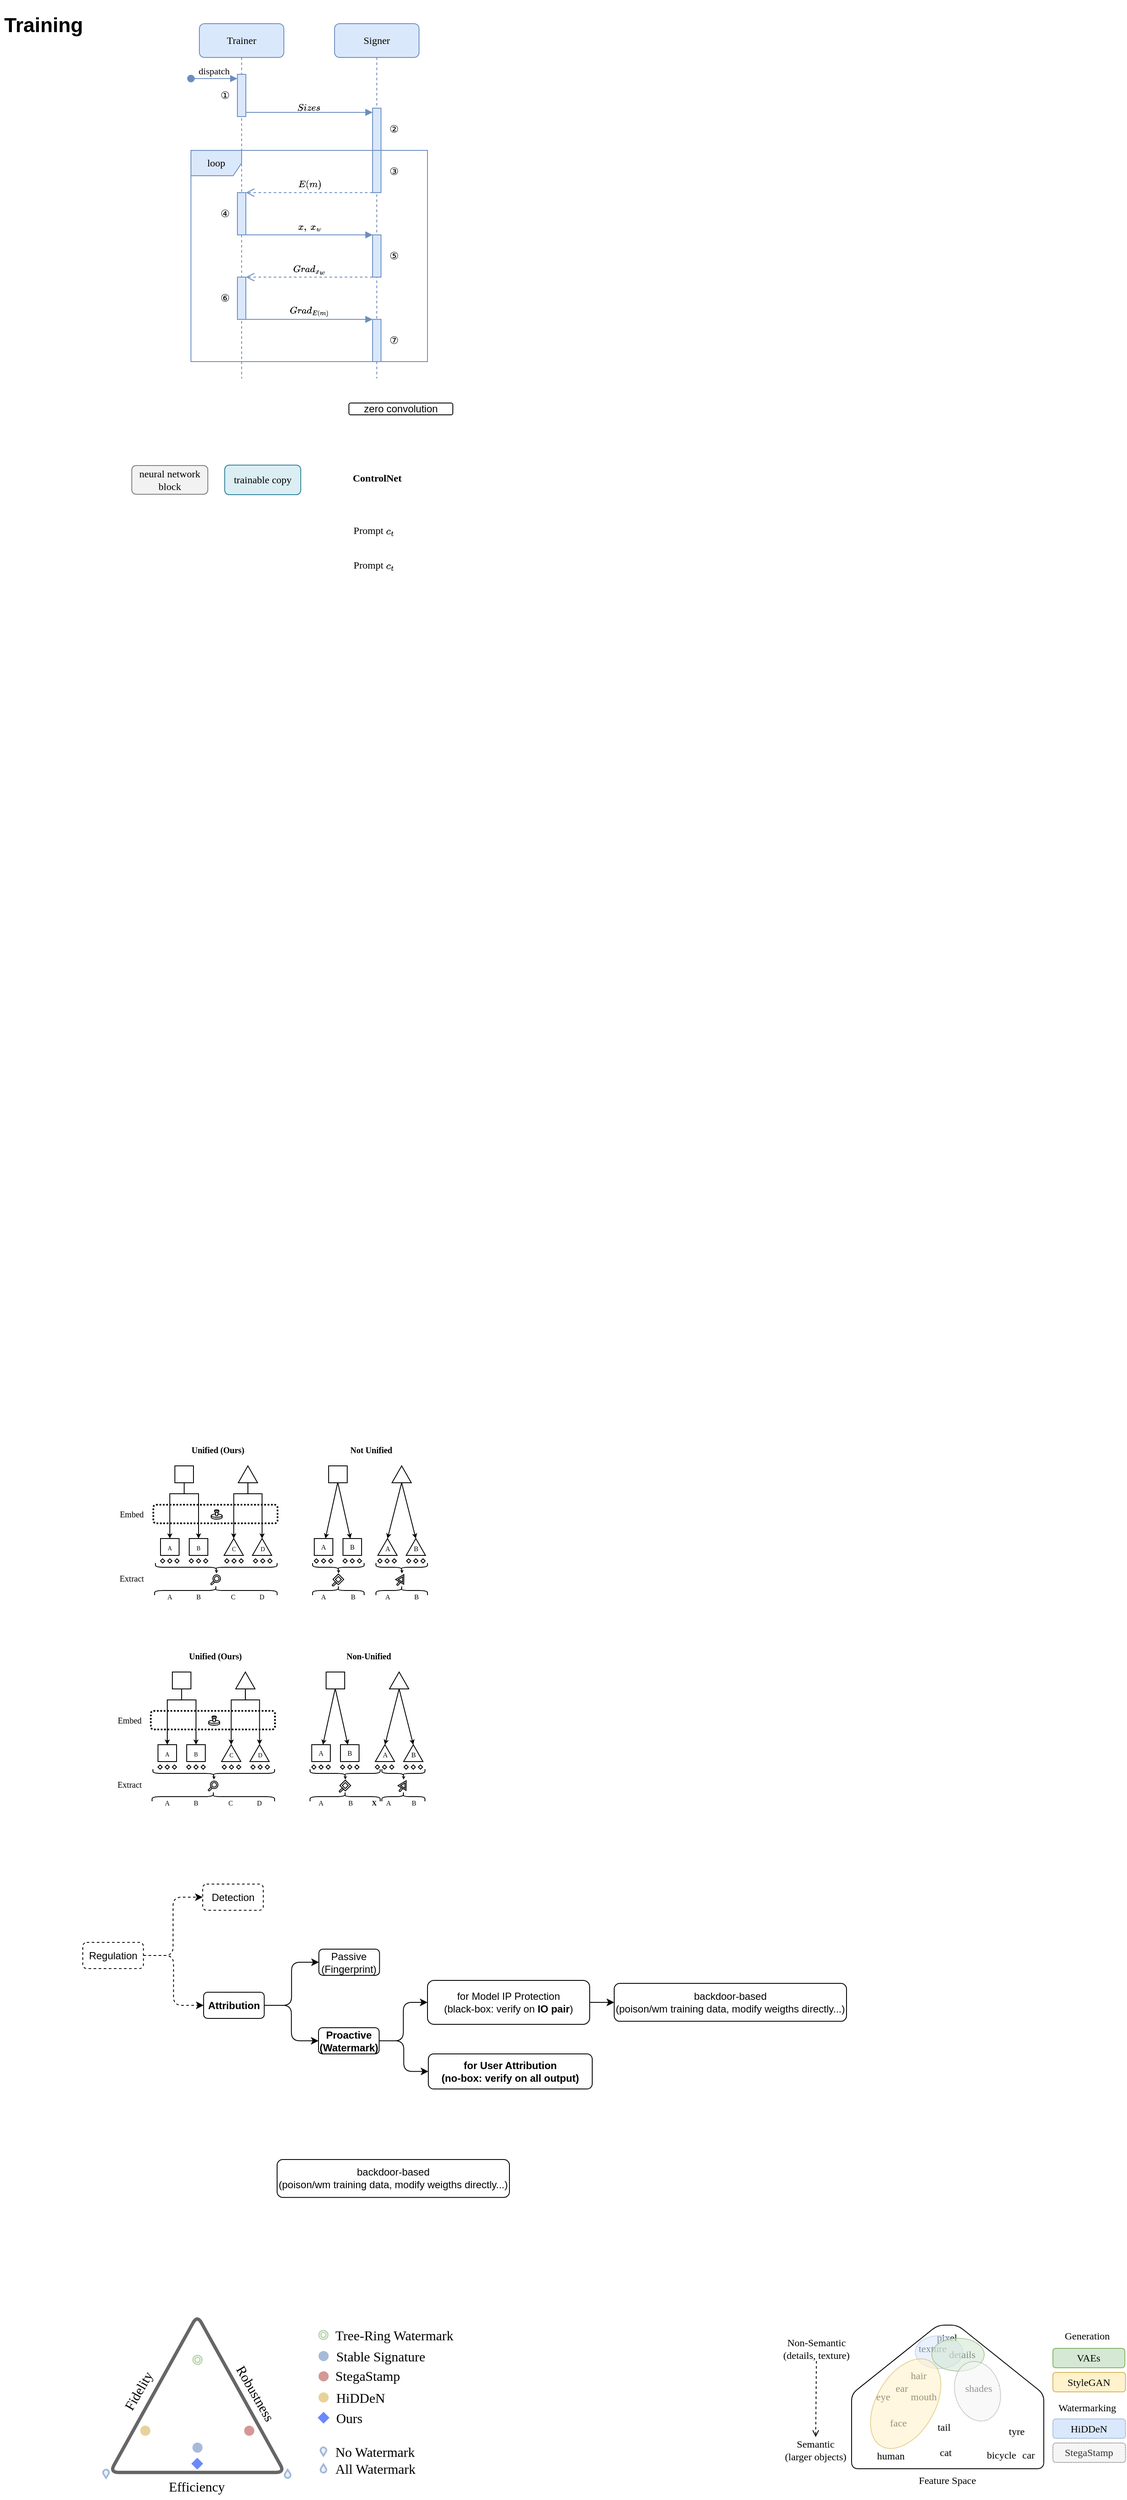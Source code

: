 <mxfile version="24.6.4" type="github">
  <diagram name="Page-1" id="PZq0YOHbQ7oVLTurD-o1">
    <mxGraphModel dx="712" dy="1615" grid="0" gridSize="10" guides="1" tooltips="1" connect="1" arrows="1" fold="1" page="1" pageScale="1" pageWidth="850" pageHeight="1100" math="1" shadow="0">
      <root>
        <mxCell id="0" />
        <mxCell id="1" parent="0" />
        <mxCell id="htX8HI7_tb0ZppOs2i4L-1" value="&lt;h1&gt;Training&lt;/h1&gt;" style="text;html=1;strokeColor=none;fillColor=none;spacing=5;spacingTop=-20;whiteSpace=wrap;overflow=hidden;rounded=1;labelBackgroundColor=none;" parent="1" vertex="1">
          <mxGeometry x="69" y="-1087" width="136" height="56" as="geometry" />
        </mxCell>
        <mxCell id="wh6k3LLbh3ott6qiLdMX-3" value="Trainer" style="shape=umlLifeline;perimeter=lifelinePerimeter;whiteSpace=wrap;html=1;container=1;dropTarget=0;collapsible=0;recursiveResize=0;outlineConnect=0;portConstraint=eastwest;newEdgeStyle={&quot;curved&quot;:0,&quot;rounded&quot;:0};rounded=1;shadow=0;comic=0;fixDash=0;fillColor=#dae8fc;strokeColor=#6c8ebf;labelBackgroundColor=none;fontFamily=Times New Roman;perimeterSpacing=0;" parent="1" vertex="1">
          <mxGeometry x="305" y="-1069" width="100" height="420" as="geometry" />
        </mxCell>
        <mxCell id="wh6k3LLbh3ott6qiLdMX-43" value="" style="html=1;points=[[0,0,0,0,5],[0,1,0,0,-5],[1,0,0,0,5],[1,1,0,0,-5]];perimeter=orthogonalPerimeter;outlineConnect=0;targetShapes=umlLifeline;portConstraint=eastwest;newEdgeStyle={&quot;curved&quot;:0,&quot;rounded&quot;:0};fillColor=#dae8fc;strokeColor=#6c8ebf;labelBackgroundColor=none;fontFamily=Times New Roman;" parent="wh6k3LLbh3ott6qiLdMX-3" vertex="1">
          <mxGeometry x="45" y="60" width="10" height="50" as="geometry" />
        </mxCell>
        <mxCell id="wh6k3LLbh3ott6qiLdMX-44" value="dispatch" style="html=1;verticalAlign=bottom;startArrow=oval;endArrow=block;startSize=8;curved=0;rounded=0;entryX=0;entryY=0;entryDx=0;entryDy=5;fillColor=#dae8fc;strokeColor=#6c8ebf;labelBackgroundColor=none;fontFamily=Times New Roman;" parent="wh6k3LLbh3ott6qiLdMX-3" target="wh6k3LLbh3ott6qiLdMX-43" edge="1">
          <mxGeometry x="-0.04" relative="1" as="geometry">
            <mxPoint x="-10" y="65" as="sourcePoint" />
            <mxPoint as="offset" />
          </mxGeometry>
        </mxCell>
        <mxCell id="wh6k3LLbh3ott6qiLdMX-19" value="" style="html=1;points=[[0,0,0,0,5],[0,1,0,0,-5],[1,0,0,0,5],[1,1,0,0,-5]];perimeter=orthogonalPerimeter;outlineConnect=0;targetShapes=umlLifeline;portConstraint=eastwest;newEdgeStyle={&quot;curved&quot;:0,&quot;rounded&quot;:0};fillColor=#dae8fc;strokeColor=#6c8ebf;fontFamily=Times New Roman;labelBackgroundColor=none;" parent="wh6k3LLbh3ott6qiLdMX-3" vertex="1">
          <mxGeometry x="45" y="200" width="10" height="50" as="geometry" />
        </mxCell>
        <mxCell id="wh6k3LLbh3ott6qiLdMX-24" value="" style="html=1;points=[[0,0,0,0,5],[0,1,0,0,-5],[1,0,0,0,5],[1,1,0,0,-5]];perimeter=orthogonalPerimeter;outlineConnect=0;targetShapes=umlLifeline;portConstraint=eastwest;newEdgeStyle={&quot;curved&quot;:0,&quot;rounded&quot;:0};fillColor=#dae8fc;strokeColor=#6c8ebf;fontFamily=Times New Roman;labelBackgroundColor=none;" parent="wh6k3LLbh3ott6qiLdMX-3" vertex="1">
          <mxGeometry x="45" y="300" width="10" height="50" as="geometry" />
        </mxCell>
        <mxCell id="wh6k3LLbh3ott6qiLdMX-37" value="⑥" style="text;html=1;align=center;verticalAlign=middle;resizable=0;points=[];autosize=1;strokeColor=none;fillColor=none;fontFamily=Times New Roman;labelBackgroundColor=none;" parent="wh6k3LLbh3ott6qiLdMX-3" vertex="1">
          <mxGeometry x="10" y="310" width="40" height="30" as="geometry" />
        </mxCell>
        <mxCell id="wh6k3LLbh3ott6qiLdMX-35" value="④" style="text;html=1;align=center;verticalAlign=middle;resizable=0;points=[];autosize=1;strokeColor=none;fillColor=none;fontFamily=Times New Roman;labelBackgroundColor=none;" parent="wh6k3LLbh3ott6qiLdMX-3" vertex="1">
          <mxGeometry x="10" y="210" width="40" height="30" as="geometry" />
        </mxCell>
        <mxCell id="wh6k3LLbh3ott6qiLdMX-4" value="Signer" style="shape=umlLifeline;perimeter=lifelinePerimeter;whiteSpace=wrap;html=1;container=1;dropTarget=0;collapsible=0;recursiveResize=0;outlineConnect=0;portConstraint=eastwest;newEdgeStyle={&quot;curved&quot;:0,&quot;rounded&quot;:0};rounded=1;shadow=0;comic=0;fixDash=0;fillColor=#dae8fc;strokeColor=#6c8ebf;labelBackgroundColor=none;fontFamily=Times New Roman;glass=0;snapToPoint=0;" parent="1" vertex="1">
          <mxGeometry x="465" y="-1069" width="100" height="420" as="geometry" />
        </mxCell>
        <mxCell id="wh6k3LLbh3ott6qiLdMX-16" value="" style="html=1;points=[[0,0,0,0,5],[0,1,0,0,-5],[1,0,0,0,5],[1,1,0,0,-5]];perimeter=orthogonalPerimeter;outlineConnect=0;targetShapes=umlLifeline;portConstraint=eastwest;newEdgeStyle={&quot;curved&quot;:0,&quot;rounded&quot;:0};fillColor=#dae8fc;strokeColor=#6c8ebf;fontFamily=Times New Roman;labelBackgroundColor=none;" parent="wh6k3LLbh3ott6qiLdMX-4" vertex="1">
          <mxGeometry x="45" y="100" width="10" height="100" as="geometry" />
        </mxCell>
        <mxCell id="wh6k3LLbh3ott6qiLdMX-20" value="" style="html=1;points=[[0,0,0,0,5],[0,1,0,0,-5],[1,0,0,0,5],[1,1,0,0,-5]];perimeter=orthogonalPerimeter;outlineConnect=0;targetShapes=umlLifeline;portConstraint=eastwest;newEdgeStyle={&quot;curved&quot;:0,&quot;rounded&quot;:0};fillColor=#dae8fc;strokeColor=#6c8ebf;fontFamily=Times New Roman;labelBackgroundColor=none;" parent="wh6k3LLbh3ott6qiLdMX-4" vertex="1">
          <mxGeometry x="45" y="250" width="10" height="50" as="geometry" />
        </mxCell>
        <mxCell id="wh6k3LLbh3ott6qiLdMX-23" value="" style="html=1;points=[[0,0,0,0,5],[0,1,0,0,-5],[1,0,0,0,5],[1,1,0,0,-5]];perimeter=orthogonalPerimeter;outlineConnect=0;targetShapes=umlLifeline;portConstraint=eastwest;newEdgeStyle={&quot;curved&quot;:0,&quot;rounded&quot;:0};fillColor=#dae8fc;strokeColor=#6c8ebf;fontFamily=Times New Roman;labelBackgroundColor=none;" parent="wh6k3LLbh3ott6qiLdMX-4" vertex="1">
          <mxGeometry x="45" y="350" width="10" height="50" as="geometry" />
        </mxCell>
        <mxCell id="wh6k3LLbh3ott6qiLdMX-22" value="$$Grad_{x_{w}}$$" style="html=1;verticalAlign=bottom;endArrow=open;dashed=1;endSize=8;curved=0;rounded=0;fillColor=#dae8fc;strokeColor=#6c8ebf;fontFamily=Times New Roman;labelBackgroundColor=none;" parent="wh6k3LLbh3ott6qiLdMX-4" target="wh6k3LLbh3ott6qiLdMX-24" edge="1">
          <mxGeometry y="10" relative="1" as="geometry">
            <mxPoint x="-45" y="305" as="targetPoint" />
            <mxPoint x="45" y="300" as="sourcePoint" />
            <mxPoint as="offset" />
          </mxGeometry>
        </mxCell>
        <mxCell id="wh6k3LLbh3ott6qiLdMX-36" value="⑤" style="text;html=1;align=center;verticalAlign=middle;resizable=0;points=[];autosize=1;strokeColor=none;fillColor=none;fontFamily=Times New Roman;labelBackgroundColor=none;" parent="wh6k3LLbh3ott6qiLdMX-4" vertex="1">
          <mxGeometry x="50" y="260" width="40" height="30" as="geometry" />
        </mxCell>
        <mxCell id="wh6k3LLbh3ott6qiLdMX-32" value="②" style="text;html=1;align=center;verticalAlign=middle;resizable=0;points=[];autosize=1;strokeColor=none;fillColor=none;fontFamily=Times New Roman;labelBackgroundColor=none;" parent="wh6k3LLbh3ott6qiLdMX-4" vertex="1">
          <mxGeometry x="50" y="110" width="40" height="30" as="geometry" />
        </mxCell>
        <mxCell id="wh6k3LLbh3ott6qiLdMX-34" value="③" style="text;html=1;align=center;verticalAlign=middle;resizable=0;points=[];autosize=1;strokeColor=none;fillColor=none;fontFamily=Times New Roman;labelBackgroundColor=none;" parent="wh6k3LLbh3ott6qiLdMX-4" vertex="1">
          <mxGeometry x="50" y="160" width="40" height="30" as="geometry" />
        </mxCell>
        <mxCell id="wh6k3LLbh3ott6qiLdMX-38" value="⑦" style="text;html=1;align=center;verticalAlign=middle;resizable=0;points=[];autosize=1;strokeColor=none;fillColor=none;fontFamily=Times New Roman;labelBackgroundColor=none;" parent="wh6k3LLbh3ott6qiLdMX-4" vertex="1">
          <mxGeometry x="50" y="360" width="40" height="30" as="geometry" />
        </mxCell>
        <mxCell id="wh6k3LLbh3ott6qiLdMX-40" value="①" style="text;html=1;align=center;verticalAlign=middle;resizable=0;points=[];autosize=1;fontFamily=Times New Roman;labelBackgroundColor=none;" parent="1" vertex="1">
          <mxGeometry x="315" y="-999" width="40" height="30" as="geometry" />
        </mxCell>
        <mxCell id="wh6k3LLbh3ott6qiLdMX-17" value="$$Sizes$$" style="html=1;verticalAlign=bottom;endArrow=block;curved=0;rounded=0;entryX=0;entryY=0;entryDx=0;entryDy=5;fillColor=#dae8fc;strokeColor=#6c8ebf;fontFamily=Times New Roman;startArrow=none;startFill=0;labelBackgroundColor=none;" parent="1" target="wh6k3LLbh3ott6qiLdMX-16" edge="1">
          <mxGeometry x="-0.013" y="-14" relative="1" as="geometry">
            <mxPoint x="360" y="-964" as="sourcePoint" />
            <mxPoint as="offset" />
          </mxGeometry>
        </mxCell>
        <mxCell id="wh6k3LLbh3ott6qiLdMX-45" value="loop" style="shape=umlFrame;whiteSpace=wrap;html=1;pointerEvents=0;fillColor=#dae8fc;strokeColor=#6c8ebf;fontFamily=Times New Roman;labelBackgroundColor=none;" parent="1" vertex="1">
          <mxGeometry x="295" y="-919" width="280" height="250" as="geometry" />
        </mxCell>
        <mxCell id="wh6k3LLbh3ott6qiLdMX-18" value="$$E(m)$$" style="html=1;verticalAlign=bottom;endArrow=open;dashed=1;endSize=8;curved=0;rounded=0;fillColor=#dae8fc;strokeColor=#6c8ebf;fontFamily=Times New Roman;labelBackgroundColor=none;" parent="1" source="wh6k3LLbh3ott6qiLdMX-16" target="wh6k3LLbh3ott6qiLdMX-19" edge="1">
          <mxGeometry y="10" relative="1" as="geometry">
            <mxPoint x="420" y="-864" as="targetPoint" />
            <mxPoint x="490" y="-869" as="sourcePoint" />
            <mxPoint as="offset" />
          </mxGeometry>
        </mxCell>
        <mxCell id="wh6k3LLbh3ott6qiLdMX-21" value="$$x,\ x_{w}&lt;br&gt;$$" style="html=1;verticalAlign=bottom;endArrow=block;curved=0;rounded=0;fillColor=#dae8fc;strokeColor=#6c8ebf;fontFamily=Times New Roman;labelBackgroundColor=none;" parent="1" source="wh6k3LLbh3ott6qiLdMX-19" target="wh6k3LLbh3ott6qiLdMX-20" edge="1">
          <mxGeometry y="-10" relative="1" as="geometry">
            <mxPoint x="320" y="-819" as="sourcePoint" />
            <mxPoint as="offset" />
          </mxGeometry>
        </mxCell>
        <mxCell id="wh6k3LLbh3ott6qiLdMX-25" value="$$Grad_{E(m)}$$" style="html=1;verticalAlign=bottom;endArrow=block;curved=0;rounded=0;fillColor=#dae8fc;strokeColor=#6c8ebf;fontFamily=Times New Roman;labelBackgroundColor=none;" parent="1" source="wh6k3LLbh3ott6qiLdMX-24" target="wh6k3LLbh3ott6qiLdMX-23" edge="1">
          <mxGeometry y="-10" width="80" relative="1" as="geometry">
            <mxPoint x="320" y="-719" as="sourcePoint" />
            <mxPoint x="475" y="-709" as="targetPoint" />
            <mxPoint as="offset" />
          </mxGeometry>
        </mxCell>
        <mxCell id="BrTKEgk7l0qO_2mIqox_-1" value="neural network&lt;br&gt;block" style="rounded=1;whiteSpace=wrap;html=1;fillColor=#f2f2f2;strokeColor=#7f7f7f;fontFamily=Times New Roman;fontStyle=0" parent="1" vertex="1">
          <mxGeometry x="225" y="-546" width="90" height="34" as="geometry" />
        </mxCell>
        <mxCell id="BrTKEgk7l0qO_2mIqox_-2" value="zero convolution" style="rounded=1;whiteSpace=wrap;html=1;" parent="1" vertex="1">
          <mxGeometry x="482" y="-620" width="123" height="14" as="geometry" />
        </mxCell>
        <mxCell id="BrTKEgk7l0qO_2mIqox_-4" value="ControlNet" style="text;html=1;strokeColor=none;fillColor=none;align=center;verticalAlign=middle;whiteSpace=wrap;rounded=0;fontFamily=Times New Roman;fontStyle=1" parent="1" vertex="1">
          <mxGeometry x="446.5" y="-546" width="137" height="30" as="geometry" />
        </mxCell>
        <mxCell id="BrTKEgk7l0qO_2mIqox_-5" value="Prompt \(c_t\)" style="text;html=1;strokeColor=none;fillColor=none;align=center;verticalAlign=middle;whiteSpace=wrap;rounded=0;fontFamily=Times New Roman;fontSize=12;fontStyle=0" parent="1" vertex="1">
          <mxGeometry x="443" y="-484" width="137" height="30" as="geometry" />
        </mxCell>
        <mxCell id="BrTKEgk7l0qO_2mIqox_-7" value="trainable copy" style="rounded=1;whiteSpace=wrap;html=1;fillColor=#dbeef3;strokeColor=#30849b;fontFamily=Times New Roman;fontStyle=0" parent="1" vertex="1">
          <mxGeometry x="335" y="-546.5" width="90" height="35" as="geometry" />
        </mxCell>
        <mxCell id="BrTKEgk7l0qO_2mIqox_-8" value="Prompt `c_t`" style="text;strokeColor=none;fillColor=none;align=center;verticalAlign=middle;whiteSpace=wrap;rounded=0;fontFamily=Times New Roman;fontSize=12;fontStyle=0;html=1;" parent="1" vertex="1">
          <mxGeometry x="443" y="-443" width="137" height="30" as="geometry" />
        </mxCell>
        <mxCell id="nkmyGy2O61pzBa1mgSYK-3" value="" style="shape=delay;whiteSpace=wrap;html=1;rounded=0;shadow=0;glass=0;sketch=0;strokeColor=#000000;strokeWidth=1;fontFamily=Times New Roman;fontSize=8;rotation=-230;" parent="1" vertex="1">
          <mxGeometry x="538" y="776" width="6" height="1.85" as="geometry" />
        </mxCell>
        <mxCell id="nkmyGy2O61pzBa1mgSYK-4" style="edgeStyle=orthogonalEdgeStyle;html=1;elbow=vertical;rounded=0;endSize=3;" parent="1" source="nkmyGy2O61pzBa1mgSYK-6" target="nkmyGy2O61pzBa1mgSYK-11" edge="1">
          <mxGeometry relative="1" as="geometry">
            <Array as="points">
              <mxPoint x="287" y="671" />
              <mxPoint x="270" y="671" />
            </Array>
          </mxGeometry>
        </mxCell>
        <mxCell id="nkmyGy2O61pzBa1mgSYK-5" style="edgeStyle=orthogonalEdgeStyle;html=1;elbow=vertical;rounded=0;endSize=3;" parent="1" source="nkmyGy2O61pzBa1mgSYK-6" target="nkmyGy2O61pzBa1mgSYK-10" edge="1">
          <mxGeometry relative="1" as="geometry">
            <Array as="points">
              <mxPoint x="287" y="671" />
              <mxPoint x="304" y="671" />
            </Array>
          </mxGeometry>
        </mxCell>
        <mxCell id="nkmyGy2O61pzBa1mgSYK-6" value="" style="verticalLabelPosition=bottom;verticalAlign=top;html=1;shape=mxgraph.basic.rect;fillColor2=none;strokeWidth=1;size=20;indent=5;" parent="1" vertex="1">
          <mxGeometry x="276" y="638" width="22" height="20" as="geometry" />
        </mxCell>
        <mxCell id="nkmyGy2O61pzBa1mgSYK-7" style="edgeStyle=orthogonalEdgeStyle;rounded=0;html=1;entryX=0;entryY=0;entryDx=11.43;entryDy=0;entryPerimeter=0;elbow=vertical;endSize=3;" parent="1" source="nkmyGy2O61pzBa1mgSYK-9" target="nkmyGy2O61pzBa1mgSYK-13" edge="1">
          <mxGeometry relative="1" as="geometry">
            <Array as="points">
              <mxPoint x="362" y="671" />
              <mxPoint x="346" y="671" />
            </Array>
          </mxGeometry>
        </mxCell>
        <mxCell id="nkmyGy2O61pzBa1mgSYK-8" style="edgeStyle=orthogonalEdgeStyle;rounded=0;html=1;entryX=0;entryY=0;entryDx=11.43;entryDy=0;entryPerimeter=0;elbow=vertical;endSize=3;" parent="1" source="nkmyGy2O61pzBa1mgSYK-9" target="nkmyGy2O61pzBa1mgSYK-12" edge="1">
          <mxGeometry relative="1" as="geometry">
            <Array as="points">
              <mxPoint x="362" y="671" />
              <mxPoint x="379" y="671" />
            </Array>
          </mxGeometry>
        </mxCell>
        <mxCell id="nkmyGy2O61pzBa1mgSYK-9" value="" style="verticalLabelPosition=bottom;verticalAlign=top;html=1;shape=mxgraph.basic.acute_triangle;dx=0.5;" parent="1" vertex="1">
          <mxGeometry x="351" y="638" width="22.86" height="20" as="geometry" />
        </mxCell>
        <mxCell id="nkmyGy2O61pzBa1mgSYK-10" value="" style="verticalLabelPosition=bottom;verticalAlign=top;html=1;shape=mxgraph.basic.rect;fillColor2=none;strokeWidth=1;size=20;indent=5;" parent="1" vertex="1">
          <mxGeometry x="293" y="724" width="22" height="20" as="geometry" />
        </mxCell>
        <mxCell id="nkmyGy2O61pzBa1mgSYK-11" value="" style="verticalLabelPosition=bottom;verticalAlign=top;html=1;shape=mxgraph.basic.rect;fillColor2=none;strokeWidth=1;size=20;indent=5;" parent="1" vertex="1">
          <mxGeometry x="259" y="724" width="22" height="20" as="geometry" />
        </mxCell>
        <mxCell id="nkmyGy2O61pzBa1mgSYK-12" value="" style="verticalLabelPosition=bottom;verticalAlign=top;html=1;shape=mxgraph.basic.acute_triangle;dx=0.5;" parent="1" vertex="1">
          <mxGeometry x="367.79" y="724" width="22.86" height="20" as="geometry" />
        </mxCell>
        <mxCell id="nkmyGy2O61pzBa1mgSYK-13" value="" style="verticalLabelPosition=bottom;verticalAlign=top;html=1;shape=mxgraph.basic.acute_triangle;dx=0.5;" parent="1" vertex="1">
          <mxGeometry x="334.22" y="724" width="22.86" height="20" as="geometry" />
        </mxCell>
        <mxCell id="nkmyGy2O61pzBa1mgSYK-14" style="html=1;elbow=vertical;exitX=0.489;exitY=0.98;exitDx=0;exitDy=0;exitPerimeter=0;endSize=3;" parent="1" source="nkmyGy2O61pzBa1mgSYK-16" target="nkmyGy2O61pzBa1mgSYK-21" edge="1">
          <mxGeometry relative="1" as="geometry" />
        </mxCell>
        <mxCell id="nkmyGy2O61pzBa1mgSYK-15" style="html=1;elbow=vertical;exitX=0.5;exitY=1.017;exitDx=0;exitDy=0;exitPerimeter=0;endSize=3;" parent="1" source="nkmyGy2O61pzBa1mgSYK-16" target="nkmyGy2O61pzBa1mgSYK-20" edge="1">
          <mxGeometry relative="1" as="geometry" />
        </mxCell>
        <mxCell id="nkmyGy2O61pzBa1mgSYK-16" value="" style="verticalLabelPosition=bottom;verticalAlign=top;html=1;shape=mxgraph.basic.rect;fillColor2=none;strokeWidth=1;size=20;indent=5;" parent="1" vertex="1">
          <mxGeometry x="458" y="638" width="22" height="20" as="geometry" />
        </mxCell>
        <mxCell id="nkmyGy2O61pzBa1mgSYK-17" style="html=1;entryX=0;entryY=0;entryDx=11.43;entryDy=0;entryPerimeter=0;elbow=vertical;exitX=0.5;exitY=1;exitDx=0;exitDy=0;exitPerimeter=0;endSize=3;" parent="1" source="nkmyGy2O61pzBa1mgSYK-19" target="nkmyGy2O61pzBa1mgSYK-23" edge="1">
          <mxGeometry relative="1" as="geometry" />
        </mxCell>
        <mxCell id="nkmyGy2O61pzBa1mgSYK-18" style="html=1;entryX=0;entryY=0;entryDx=11.43;entryDy=0;entryPerimeter=0;elbow=vertical;exitX=0.5;exitY=1;exitDx=0;exitDy=0;exitPerimeter=0;endSize=3;" parent="1" source="nkmyGy2O61pzBa1mgSYK-19" target="nkmyGy2O61pzBa1mgSYK-22" edge="1">
          <mxGeometry relative="1" as="geometry" />
        </mxCell>
        <mxCell id="nkmyGy2O61pzBa1mgSYK-19" value="" style="verticalLabelPosition=bottom;verticalAlign=top;html=1;shape=mxgraph.basic.acute_triangle;dx=0.5;" parent="1" vertex="1">
          <mxGeometry x="533" y="638" width="22.86" height="20" as="geometry" />
        </mxCell>
        <mxCell id="nkmyGy2O61pzBa1mgSYK-20" value="" style="verticalLabelPosition=bottom;verticalAlign=top;html=1;shape=mxgraph.basic.rect;fillColor2=none;strokeWidth=1;size=20;indent=5;" parent="1" vertex="1">
          <mxGeometry x="475" y="724" width="22" height="20" as="geometry" />
        </mxCell>
        <mxCell id="nkmyGy2O61pzBa1mgSYK-21" value="" style="verticalLabelPosition=bottom;verticalAlign=top;html=1;shape=mxgraph.basic.rect;fillColor2=none;strokeWidth=1;size=20;indent=5;" parent="1" vertex="1">
          <mxGeometry x="441" y="724" width="22" height="20" as="geometry" />
        </mxCell>
        <mxCell id="nkmyGy2O61pzBa1mgSYK-22" value="" style="verticalLabelPosition=bottom;verticalAlign=top;html=1;shape=mxgraph.basic.acute_triangle;dx=0.5;" parent="1" vertex="1">
          <mxGeometry x="549.79" y="724" width="22.86" height="20" as="geometry" />
        </mxCell>
        <mxCell id="nkmyGy2O61pzBa1mgSYK-23" value="" style="verticalLabelPosition=bottom;verticalAlign=top;html=1;shape=mxgraph.basic.acute_triangle;dx=0.5;" parent="1" vertex="1">
          <mxGeometry x="516.22" y="724" width="22.86" height="20" as="geometry" />
        </mxCell>
        <mxCell id="nkmyGy2O61pzBa1mgSYK-24" value="" style="html=1;fontColor=#FF3333;fontStyle=1;align=left;verticalAlign=top;spacing=0;labelBorderColor=none;fillColor=none;strokeWidth=2;strokeColor=#000000;spacingLeft=4;spacingTop=-3;fontFamily=Times New Roman;fontSize=8;perimeterSpacing=0;rounded=1;glass=0;shadow=0;dashed=1;dashPattern=1 1;" parent="1" vertex="1">
          <mxGeometry x="250.5" y="684" width="147" height="22" as="geometry" />
        </mxCell>
        <mxCell id="nkmyGy2O61pzBa1mgSYK-25" value="&lt;font style=&quot;font-size: 10px;&quot;&gt;Embed&lt;/font&gt;" style="text;html=1;strokeColor=none;fillColor=none;align=center;verticalAlign=middle;whiteSpace=wrap;rounded=0;shadow=0;glass=0;dashed=1;dashPattern=1 1;sketch=0;strokeWidth=2;fontFamily=Times New Roman;fontSize=8;" parent="1" vertex="1">
          <mxGeometry x="208" y="687" width="34" height="16" as="geometry" />
        </mxCell>
        <mxCell id="nkmyGy2O61pzBa1mgSYK-26" value="A" style="text;fontSize=8;fontFamily=Times New Roman;rounded=0;align=center;horizontal=1;verticalAlign=middle;fillColor=none;fontColor=default;whiteSpace=wrap;html=1;" parent="1" vertex="1">
          <mxGeometry x="447" y="729" width="10" height="10" as="geometry" />
        </mxCell>
        <mxCell id="nkmyGy2O61pzBa1mgSYK-27" value="" style="group" parent="1" vertex="1" connectable="0">
          <mxGeometry x="264" y="731" width="10.78" height="11" as="geometry" />
        </mxCell>
        <mxCell id="nkmyGy2O61pzBa1mgSYK-28" value="" style="verticalLabelPosition=bottom;verticalAlign=top;html=1;shape=mxgraph.basic.arc;startAngle=0.3;endAngle=0.3;" parent="nkmyGy2O61pzBa1mgSYK-27" vertex="1">
          <mxGeometry x="0.98" y="0.5" width="9.8" height="10" as="geometry" />
        </mxCell>
        <mxCell id="nkmyGy2O61pzBa1mgSYK-29" value="&lt;font style=&quot;font-size: 7px;&quot;&gt;A&lt;/font&gt;" style="text;html=1;strokeColor=none;fillColor=none;align=center;verticalAlign=middle;whiteSpace=wrap;rounded=0;horizontal=1;fontFamily=Times New Roman;spacing=2;fontSize=7;" parent="nkmyGy2O61pzBa1mgSYK-27" vertex="1">
          <mxGeometry x="5" y="1" width="2.5" height="7.5" as="geometry" />
        </mxCell>
        <mxCell id="nkmyGy2O61pzBa1mgSYK-30" value="" style="group" parent="1" vertex="1" connectable="0">
          <mxGeometry x="299.1" y="731.5" width="9.8" height="10" as="geometry" />
        </mxCell>
        <mxCell id="nkmyGy2O61pzBa1mgSYK-31" value="" style="verticalLabelPosition=bottom;verticalAlign=top;html=1;shape=mxgraph.basic.arc;startAngle=0.3;endAngle=0.3;" parent="nkmyGy2O61pzBa1mgSYK-30" vertex="1">
          <mxGeometry width="9.8" height="10" as="geometry" />
        </mxCell>
        <mxCell id="nkmyGy2O61pzBa1mgSYK-32" value="&lt;font style=&quot;font-size: 7px;&quot;&gt;B&lt;/font&gt;" style="text;html=1;strokeColor=none;fillColor=none;align=center;verticalAlign=middle;whiteSpace=wrap;rounded=0;horizontal=1;fontFamily=Times New Roman;spacing=2;fontSize=7;" parent="nkmyGy2O61pzBa1mgSYK-30" vertex="1">
          <mxGeometry x="3.765" y="1.589" width="2.273" height="6.818" as="geometry" />
        </mxCell>
        <mxCell id="nkmyGy2O61pzBa1mgSYK-33" value="" style="group;strokeWidth=1;" parent="1" vertex="1" connectable="0">
          <mxGeometry x="341.24" y="733" width="8.82" height="9" as="geometry" />
        </mxCell>
        <mxCell id="nkmyGy2O61pzBa1mgSYK-34" value="" style="verticalLabelPosition=bottom;verticalAlign=top;html=1;shape=mxgraph.basic.arc;startAngle=0.3;endAngle=0.3;" parent="nkmyGy2O61pzBa1mgSYK-33" vertex="1">
          <mxGeometry width="8.82" height="9" as="geometry" />
        </mxCell>
        <mxCell id="nkmyGy2O61pzBa1mgSYK-35" value="&lt;font style=&quot;font-size: 7px;&quot;&gt;C&lt;/font&gt;" style="text;html=1;strokeColor=none;fillColor=none;align=center;verticalAlign=middle;whiteSpace=wrap;rounded=0;horizontal=1;fontFamily=Times New Roman;spacing=2;fontSize=7;" parent="nkmyGy2O61pzBa1mgSYK-33" vertex="1">
          <mxGeometry x="3.761" y="0.998" width="2.045" height="6.136" as="geometry" />
        </mxCell>
        <mxCell id="nkmyGy2O61pzBa1mgSYK-36" value="B" style="text;whiteSpace=wrap;fontSize=8;fontFamily=Times New Roman;rounded=0;align=center;horizontal=1;verticalAlign=middle;html=1;" parent="1" vertex="1">
          <mxGeometry x="481" y="729" width="10" height="10" as="geometry" />
        </mxCell>
        <mxCell id="nkmyGy2O61pzBa1mgSYK-37" value="A" style="text;fontSize=8;fontFamily=Times New Roman;rounded=0;align=center;horizontal=1;verticalAlign=middle;fillColor=none;fontColor=default;whiteSpace=wrap;html=1;" parent="1" vertex="1">
          <mxGeometry x="523" y="731" width="10" height="10" as="geometry" />
        </mxCell>
        <mxCell id="nkmyGy2O61pzBa1mgSYK-38" value="B" style="text;whiteSpace=wrap;fontSize=8;fontFamily=Times New Roman;rounded=0;align=center;horizontal=1;verticalAlign=middle;html=1;spacing=2;spacingLeft=1;" parent="1" vertex="1">
          <mxGeometry x="556.22" y="731" width="10" height="10" as="geometry" />
        </mxCell>
        <mxCell id="nkmyGy2O61pzBa1mgSYK-39" value="" style="strokeWidth=1;html=1;shape=mxgraph.flowchart.decision;whiteSpace=wrap;rounded=0;shadow=0;glass=0;sketch=0;strokeColor=#000000;fontFamily=Times New Roman;fontSize=8;fontColor=default;fillColor=none;" parent="1" vertex="1">
          <mxGeometry x="259" y="748" width="5" height="5" as="geometry" />
        </mxCell>
        <mxCell id="nkmyGy2O61pzBa1mgSYK-40" value="" style="strokeWidth=1;html=1;shape=mxgraph.flowchart.decision;whiteSpace=wrap;rounded=0;shadow=0;glass=0;sketch=0;strokeColor=#000000;fontFamily=Times New Roman;fontSize=8;fontColor=default;fillColor=none;" parent="1" vertex="1">
          <mxGeometry x="267.5" y="748" width="5" height="5" as="geometry" />
        </mxCell>
        <mxCell id="nkmyGy2O61pzBa1mgSYK-41" value="" style="strokeWidth=1;html=1;shape=mxgraph.flowchart.decision;whiteSpace=wrap;rounded=0;shadow=0;glass=0;sketch=0;strokeColor=#000000;fontFamily=Times New Roman;fontSize=8;fontColor=default;fillColor=none;" parent="1" vertex="1">
          <mxGeometry x="276" y="748" width="5" height="5" as="geometry" />
        </mxCell>
        <mxCell id="nkmyGy2O61pzBa1mgSYK-42" value="" style="verticalLabelPosition=bottom;verticalAlign=top;html=1;shape=mxgraph.basic.arc;startAngle=0.3;endAngle=0.3;" parent="1" vertex="1">
          <mxGeometry x="374.81" y="733" width="8.82" height="9" as="geometry" />
        </mxCell>
        <mxCell id="nkmyGy2O61pzBa1mgSYK-43" value="&lt;font style=&quot;font-size: 7px;&quot;&gt;D&lt;/font&gt;" style="text;html=1;strokeColor=none;fillColor=none;align=center;verticalAlign=middle;whiteSpace=wrap;rounded=0;horizontal=1;fontFamily=Times New Roman;spacing=2;fontSize=7;" parent="1" vertex="1">
          <mxGeometry x="379.391" y="734.428" width="2.045" height="6.136" as="geometry" />
        </mxCell>
        <mxCell id="nkmyGy2O61pzBa1mgSYK-44" value="" style="strokeWidth=1;html=1;shape=mxgraph.flowchart.decision;whiteSpace=wrap;rounded=0;shadow=0;glass=0;sketch=0;strokeColor=#000000;fontFamily=Times New Roman;fontSize=8;fontColor=default;fillColor=none;" parent="1" vertex="1">
          <mxGeometry x="293" y="748" width="5" height="5" as="geometry" />
        </mxCell>
        <mxCell id="nkmyGy2O61pzBa1mgSYK-45" value="" style="strokeWidth=1;html=1;shape=mxgraph.flowchart.decision;whiteSpace=wrap;rounded=0;shadow=0;glass=0;sketch=0;strokeColor=#000000;fontFamily=Times New Roman;fontSize=8;fontColor=default;fillColor=none;" parent="1" vertex="1">
          <mxGeometry x="301.5" y="748" width="5" height="5" as="geometry" />
        </mxCell>
        <mxCell id="nkmyGy2O61pzBa1mgSYK-46" value="" style="strokeWidth=1;html=1;shape=mxgraph.flowchart.decision;whiteSpace=wrap;rounded=0;shadow=0;glass=0;sketch=0;strokeColor=#000000;fontFamily=Times New Roman;fontSize=8;fontColor=default;fillColor=none;" parent="1" vertex="1">
          <mxGeometry x="310" y="748" width="5" height="5" as="geometry" />
        </mxCell>
        <mxCell id="nkmyGy2O61pzBa1mgSYK-47" value="" style="strokeWidth=1;html=1;shape=mxgraph.flowchart.decision;whiteSpace=wrap;rounded=0;shadow=0;glass=0;sketch=0;strokeColor=#000000;fontFamily=Times New Roman;fontSize=8;fontColor=default;fillColor=none;" parent="1" vertex="1">
          <mxGeometry x="335" y="748" width="5" height="5" as="geometry" />
        </mxCell>
        <mxCell id="nkmyGy2O61pzBa1mgSYK-48" value="" style="strokeWidth=1;html=1;shape=mxgraph.flowchart.decision;whiteSpace=wrap;rounded=0;shadow=0;glass=0;sketch=0;strokeColor=#000000;fontFamily=Times New Roman;fontSize=8;fontColor=default;fillColor=none;" parent="1" vertex="1">
          <mxGeometry x="343.5" y="748" width="5" height="5" as="geometry" />
        </mxCell>
        <mxCell id="nkmyGy2O61pzBa1mgSYK-49" value="" style="strokeWidth=1;html=1;shape=mxgraph.flowchart.decision;whiteSpace=wrap;rounded=0;shadow=0;glass=0;sketch=0;strokeColor=#000000;fontFamily=Times New Roman;fontSize=8;fontColor=default;fillColor=none;" parent="1" vertex="1">
          <mxGeometry x="352" y="748" width="5" height="5" as="geometry" />
        </mxCell>
        <mxCell id="nkmyGy2O61pzBa1mgSYK-50" value="" style="strokeWidth=1;html=1;shape=mxgraph.flowchart.decision;whiteSpace=wrap;rounded=0;shadow=0;glass=0;sketch=0;strokeColor=#000000;fontFamily=Times New Roman;fontSize=8;fontColor=default;fillColor=none;" parent="1" vertex="1">
          <mxGeometry x="369" y="748" width="5" height="5" as="geometry" />
        </mxCell>
        <mxCell id="nkmyGy2O61pzBa1mgSYK-51" value="" style="strokeWidth=1;html=1;shape=mxgraph.flowchart.decision;whiteSpace=wrap;rounded=0;shadow=0;glass=0;sketch=0;strokeColor=#000000;fontFamily=Times New Roman;fontSize=8;fontColor=default;fillColor=none;" parent="1" vertex="1">
          <mxGeometry x="377.5" y="748" width="5" height="5" as="geometry" />
        </mxCell>
        <mxCell id="nkmyGy2O61pzBa1mgSYK-52" value="" style="strokeWidth=1;html=1;shape=mxgraph.flowchart.decision;whiteSpace=wrap;rounded=0;shadow=0;glass=0;sketch=0;strokeColor=#000000;fontFamily=Times New Roman;fontSize=8;fontColor=default;fillColor=none;" parent="1" vertex="1">
          <mxGeometry x="386" y="748" width="5" height="5" as="geometry" />
        </mxCell>
        <mxCell id="nkmyGy2O61pzBa1mgSYK-53" value="" style="group" parent="1" vertex="1" connectable="0">
          <mxGeometry x="318.225" y="767" width="11.775" height="12.1" as="geometry" />
        </mxCell>
        <mxCell id="nkmyGy2O61pzBa1mgSYK-54" value="" style="shape=delay;whiteSpace=wrap;html=1;rounded=0;shadow=0;glass=0;sketch=0;strokeColor=#000000;strokeWidth=1;fontFamily=Times New Roman;fontSize=8;rotation=-225;" parent="nkmyGy2O61pzBa1mgSYK-53" vertex="1">
          <mxGeometry x="-0.225" y="8.4" width="6" height="1.85" as="geometry" />
        </mxCell>
        <mxCell id="nkmyGy2O61pzBa1mgSYK-55" value="" style="verticalLabelPosition=bottom;verticalAlign=top;html=1;shape=mxgraph.basic.donut;dx=1.74;rounded=1;shadow=0;glass=0;sketch=0;strokeColor=#000000;strokeWidth=1;fontFamily=Times New Roman;fontSize=10;" parent="nkmyGy2O61pzBa1mgSYK-53" vertex="1">
          <mxGeometry x="2.775" width="9" height="9" as="geometry" />
        </mxCell>
        <mxCell id="nkmyGy2O61pzBa1mgSYK-56" value="" style="group" parent="1" vertex="1" connectable="0">
          <mxGeometry x="253" y="753" width="144" height="10" as="geometry" />
        </mxCell>
        <mxCell id="nkmyGy2O61pzBa1mgSYK-57" style="edgeStyle=none;rounded=0;html=1;strokeWidth=0;fontFamily=Times New Roman;fontSize=8;fontColor=default;endArrow=classic;endFill=1;endSize=4;elbow=vertical;" parent="nkmyGy2O61pzBa1mgSYK-56" source="nkmyGy2O61pzBa1mgSYK-58" edge="1">
          <mxGeometry relative="1" as="geometry">
            <mxPoint x="72" y="12" as="targetPoint" />
            <Array as="points">
              <mxPoint x="72" y="9" />
            </Array>
          </mxGeometry>
        </mxCell>
        <mxCell id="nkmyGy2O61pzBa1mgSYK-58" value="" style="shape=curlyBracket;whiteSpace=wrap;html=1;rounded=1;labelPosition=left;verticalLabelPosition=middle;align=right;verticalAlign=middle;shadow=0;glass=0;sketch=0;strokeColor=#000000;strokeWidth=1;fontFamily=Times New Roman;fontSize=8;fontColor=default;fillColor=none;direction=north;allowArrows=1;perimeter=rectanglePerimeter;portConstraintRotation=0;snapToPoint=0;treeFolding=0;size=0.5;perimeterSpacing=0;" parent="nkmyGy2O61pzBa1mgSYK-56" vertex="1">
          <mxGeometry width="144" height="10" as="geometry" />
        </mxCell>
        <mxCell id="nkmyGy2O61pzBa1mgSYK-59" value="&lt;font style=&quot;font-size: 8px;&quot;&gt;A&lt;/font&gt;" style="text;html=1;strokeColor=none;fillColor=none;align=center;verticalAlign=middle;whiteSpace=wrap;rounded=0;horizontal=1;fontFamily=Times New Roman;spacing=2;fontSize=8;" parent="1" vertex="1">
          <mxGeometry x="268.75" y="789" width="2.5" height="7.5" as="geometry" />
        </mxCell>
        <mxCell id="nkmyGy2O61pzBa1mgSYK-60" value="&lt;font style=&quot;font-size: 8px;&quot;&gt;B&lt;/font&gt;" style="text;html=1;strokeColor=none;fillColor=none;align=center;verticalAlign=middle;whiteSpace=wrap;rounded=0;horizontal=1;fontFamily=Times New Roman;spacing=2;fontSize=8;" parent="1" vertex="1">
          <mxGeometry x="303.14" y="789" width="2.5" height="7.5" as="geometry" />
        </mxCell>
        <mxCell id="nkmyGy2O61pzBa1mgSYK-61" value="&lt;font style=&quot;font-size: 8px;&quot;&gt;C&lt;/font&gt;" style="text;html=1;strokeColor=none;fillColor=none;align=center;verticalAlign=middle;whiteSpace=wrap;rounded=0;horizontal=1;fontFamily=Times New Roman;spacing=2;fontSize=8;" parent="1" vertex="1">
          <mxGeometry x="343.5" y="789" width="2.5" height="7.5" as="geometry" />
        </mxCell>
        <mxCell id="nkmyGy2O61pzBa1mgSYK-62" value="&lt;font style=&quot;font-size: 8px;&quot;&gt;D&lt;/font&gt;" style="text;html=1;strokeColor=none;fillColor=none;align=center;verticalAlign=middle;whiteSpace=wrap;rounded=0;horizontal=1;fontFamily=Times New Roman;spacing=2;fontSize=8;" parent="1" vertex="1">
          <mxGeometry x="377.89" y="789" width="2.5" height="7.5" as="geometry" />
        </mxCell>
        <mxCell id="nkmyGy2O61pzBa1mgSYK-63" value="&lt;font style=&quot;font-size: 10px;&quot;&gt;Extract&lt;/font&gt;" style="text;html=1;strokeColor=none;fillColor=none;align=center;verticalAlign=middle;whiteSpace=wrap;rounded=0;shadow=0;glass=0;dashed=1;dashPattern=1 1;sketch=0;strokeWidth=2;fontFamily=Times New Roman;fontSize=8;" parent="1" vertex="1">
          <mxGeometry x="208" y="763.1" width="34" height="16" as="geometry" />
        </mxCell>
        <mxCell id="nkmyGy2O61pzBa1mgSYK-64" value="" style="strokeWidth=1;html=1;shape=mxgraph.flowchart.decision;whiteSpace=wrap;rounded=0;shadow=0;glass=0;sketch=0;strokeColor=#000000;fontFamily=Times New Roman;fontSize=8;fontColor=default;fillColor=none;" parent="1" vertex="1">
          <mxGeometry x="441" y="748" width="5" height="5" as="geometry" />
        </mxCell>
        <mxCell id="nkmyGy2O61pzBa1mgSYK-65" value="" style="strokeWidth=1;html=1;shape=mxgraph.flowchart.decision;whiteSpace=wrap;rounded=0;shadow=0;glass=0;sketch=0;strokeColor=#000000;fontFamily=Times New Roman;fontSize=8;fontColor=default;fillColor=none;" parent="1" vertex="1">
          <mxGeometry x="449.5" y="748" width="5" height="5" as="geometry" />
        </mxCell>
        <mxCell id="nkmyGy2O61pzBa1mgSYK-66" value="" style="strokeWidth=1;html=1;shape=mxgraph.flowchart.decision;whiteSpace=wrap;rounded=0;shadow=0;glass=0;sketch=0;strokeColor=#000000;fontFamily=Times New Roman;fontSize=8;fontColor=default;fillColor=none;" parent="1" vertex="1">
          <mxGeometry x="458" y="748" width="5" height="5" as="geometry" />
        </mxCell>
        <mxCell id="nkmyGy2O61pzBa1mgSYK-67" value="" style="strokeWidth=1;html=1;shape=mxgraph.flowchart.decision;whiteSpace=wrap;rounded=0;shadow=0;glass=0;sketch=0;strokeColor=#000000;fontFamily=Times New Roman;fontSize=8;fontColor=default;fillColor=none;" parent="1" vertex="1">
          <mxGeometry x="475" y="748" width="5" height="5" as="geometry" />
        </mxCell>
        <mxCell id="nkmyGy2O61pzBa1mgSYK-68" value="" style="strokeWidth=1;html=1;shape=mxgraph.flowchart.decision;whiteSpace=wrap;rounded=0;shadow=0;glass=0;sketch=0;strokeColor=#000000;fontFamily=Times New Roman;fontSize=8;fontColor=default;fillColor=none;" parent="1" vertex="1">
          <mxGeometry x="483.5" y="748" width="5" height="5" as="geometry" />
        </mxCell>
        <mxCell id="nkmyGy2O61pzBa1mgSYK-69" value="" style="strokeWidth=1;html=1;shape=mxgraph.flowchart.decision;whiteSpace=wrap;rounded=0;shadow=0;glass=0;sketch=0;strokeColor=#000000;fontFamily=Times New Roman;fontSize=8;fontColor=default;fillColor=none;" parent="1" vertex="1">
          <mxGeometry x="492" y="748" width="5" height="5" as="geometry" />
        </mxCell>
        <mxCell id="nkmyGy2O61pzBa1mgSYK-70" value="" style="strokeWidth=1;html=1;shape=mxgraph.flowchart.decision;whiteSpace=wrap;rounded=0;shadow=0;glass=0;sketch=0;strokeColor=#000000;fontFamily=Times New Roman;fontSize=8;fontColor=default;fillColor=none;" parent="1" vertex="1">
          <mxGeometry x="516.22" y="748" width="5" height="5" as="geometry" />
        </mxCell>
        <mxCell id="nkmyGy2O61pzBa1mgSYK-71" value="" style="strokeWidth=1;html=1;shape=mxgraph.flowchart.decision;whiteSpace=wrap;rounded=0;shadow=0;glass=0;sketch=0;strokeColor=#000000;fontFamily=Times New Roman;fontSize=8;fontColor=default;fillColor=none;" parent="1" vertex="1">
          <mxGeometry x="524.72" y="748" width="5" height="5" as="geometry" />
        </mxCell>
        <mxCell id="nkmyGy2O61pzBa1mgSYK-72" value="" style="strokeWidth=1;html=1;shape=mxgraph.flowchart.decision;whiteSpace=wrap;rounded=0;shadow=0;glass=0;sketch=0;strokeColor=#000000;fontFamily=Times New Roman;fontSize=8;fontColor=default;fillColor=none;" parent="1" vertex="1">
          <mxGeometry x="533.22" y="748" width="5" height="5" as="geometry" />
        </mxCell>
        <mxCell id="nkmyGy2O61pzBa1mgSYK-73" value="" style="strokeWidth=1;html=1;shape=mxgraph.flowchart.decision;whiteSpace=wrap;rounded=0;shadow=0;glass=0;sketch=0;strokeColor=#000000;fontFamily=Times New Roman;fontSize=8;fontColor=default;fillColor=none;" parent="1" vertex="1">
          <mxGeometry x="550.22" y="748" width="5" height="5" as="geometry" />
        </mxCell>
        <mxCell id="nkmyGy2O61pzBa1mgSYK-74" value="" style="strokeWidth=1;html=1;shape=mxgraph.flowchart.decision;whiteSpace=wrap;rounded=0;shadow=0;glass=0;sketch=0;strokeColor=#000000;fontFamily=Times New Roman;fontSize=8;fontColor=default;fillColor=none;" parent="1" vertex="1">
          <mxGeometry x="558.72" y="748" width="5" height="5" as="geometry" />
        </mxCell>
        <mxCell id="nkmyGy2O61pzBa1mgSYK-75" value="" style="strokeWidth=1;html=1;shape=mxgraph.flowchart.decision;whiteSpace=wrap;rounded=0;shadow=0;glass=0;sketch=0;strokeColor=#000000;fontFamily=Times New Roman;fontSize=8;fontColor=default;fillColor=none;" parent="1" vertex="1">
          <mxGeometry x="567.22" y="748" width="5" height="5" as="geometry" />
        </mxCell>
        <mxCell id="nkmyGy2O61pzBa1mgSYK-76" value="" style="group;rotation=30;" parent="1" vertex="1" connectable="0">
          <mxGeometry x="539" y="766" width="11.11" height="10" as="geometry" />
        </mxCell>
        <mxCell id="nkmyGy2O61pzBa1mgSYK-77" value="" style="verticalLabelPosition=bottom;verticalAlign=top;html=1;shape=mxgraph.basic.acute_triangle;dx=0.5;rotation=30;" parent="nkmyGy2O61pzBa1mgSYK-76" vertex="1">
          <mxGeometry width="11.11" height="10" as="geometry" />
        </mxCell>
        <mxCell id="nkmyGy2O61pzBa1mgSYK-78" value="" style="verticalLabelPosition=bottom;verticalAlign=top;html=1;shape=mxgraph.basic.acute_triangle;dx=0.5;rotation=30;" parent="nkmyGy2O61pzBa1mgSYK-76" vertex="1">
          <mxGeometry x="2.24" y="3.09" width="6" height="5.36" as="geometry" />
        </mxCell>
        <mxCell id="nkmyGy2O61pzBa1mgSYK-79" value="" style="group" parent="1" vertex="1" connectable="0">
          <mxGeometry x="439" y="753" width="61" height="10" as="geometry" />
        </mxCell>
        <mxCell id="nkmyGy2O61pzBa1mgSYK-80" style="edgeStyle=none;rounded=0;html=1;strokeWidth=0;fontFamily=Times New Roman;fontSize=8;fontColor=default;endArrow=classic;endFill=1;endSize=4;elbow=vertical;" parent="nkmyGy2O61pzBa1mgSYK-79" source="nkmyGy2O61pzBa1mgSYK-81" edge="1">
          <mxGeometry relative="1" as="geometry">
            <mxPoint x="30.5" y="12" as="targetPoint" />
            <Array as="points">
              <mxPoint x="30.5" y="9" />
            </Array>
          </mxGeometry>
        </mxCell>
        <mxCell id="nkmyGy2O61pzBa1mgSYK-81" value="" style="shape=curlyBracket;whiteSpace=wrap;html=1;rounded=1;labelPosition=left;verticalLabelPosition=middle;align=right;verticalAlign=middle;shadow=0;glass=0;sketch=0;strokeColor=#000000;strokeWidth=1;fontFamily=Times New Roman;fontSize=8;fontColor=default;fillColor=none;direction=north;allowArrows=1;perimeter=rectanglePerimeter;portConstraintRotation=0;snapToPoint=0;treeFolding=0;size=0.5;perimeterSpacing=0;" parent="nkmyGy2O61pzBa1mgSYK-79" vertex="1">
          <mxGeometry width="61" height="10" as="geometry" />
        </mxCell>
        <mxCell id="nkmyGy2O61pzBa1mgSYK-82" value="" style="group" parent="1" vertex="1" connectable="0">
          <mxGeometry x="462.002" y="765.996" width="13.862" height="14.567" as="geometry" />
        </mxCell>
        <mxCell id="nkmyGy2O61pzBa1mgSYK-83" value="" style="shape=delay;whiteSpace=wrap;html=1;rounded=0;shadow=0;glass=0;sketch=0;strokeColor=#000000;strokeWidth=1;fontFamily=Times New Roman;fontSize=8;rotation=-225;" parent="nkmyGy2O61pzBa1mgSYK-82" vertex="1">
          <mxGeometry x="-0.192" y="10.944" width="5.78" height="1.85" as="geometry" />
        </mxCell>
        <mxCell id="nkmyGy2O61pzBa1mgSYK-84" value="" style="group;rotation=45;" parent="nkmyGy2O61pzBa1mgSYK-82" vertex="1" connectable="0">
          <mxGeometry x="2.998" y="1.864" width="9" height="9" as="geometry" />
        </mxCell>
        <mxCell id="nkmyGy2O61pzBa1mgSYK-85" value="" style="rounded=0;whiteSpace=wrap;html=1;shadow=0;glass=0;sketch=0;strokeColor=#000000;strokeWidth=1;fontFamily=Times New Roman;fontSize=7;fontColor=default;fillColor=none;rotation=45;" parent="nkmyGy2O61pzBa1mgSYK-84" vertex="1">
          <mxGeometry x="2" y="2" width="5" height="5" as="geometry" />
        </mxCell>
        <mxCell id="nkmyGy2O61pzBa1mgSYK-86" value="" style="rounded=0;whiteSpace=wrap;html=1;shadow=0;glass=0;sketch=0;strokeColor=#000000;strokeWidth=1;fontFamily=Times New Roman;fontSize=7;fontColor=default;fillColor=none;rotation=45;" parent="nkmyGy2O61pzBa1mgSYK-84" vertex="1">
          <mxGeometry width="9" height="9" as="geometry" />
        </mxCell>
        <mxCell id="nkmyGy2O61pzBa1mgSYK-87" value="" style="shape=curlyBracket;whiteSpace=wrap;html=1;rounded=1;flipH=1;labelPosition=right;verticalLabelPosition=middle;align=left;verticalAlign=middle;shadow=0;glass=0;sketch=0;strokeColor=#000000;strokeWidth=1;fontFamily=Times New Roman;fontSize=8;fontColor=default;fillColor=none;direction=south;container=0;noLabel=0;labelPadding=1;" parent="1" vertex="1">
          <mxGeometry x="252" y="780" width="145" height="11" as="geometry" />
        </mxCell>
        <mxCell id="nkmyGy2O61pzBa1mgSYK-88" value="" style="shape=curlyBracket;whiteSpace=wrap;html=1;rounded=1;flipH=1;labelPosition=right;verticalLabelPosition=middle;align=left;verticalAlign=middle;shadow=0;glass=0;sketch=0;strokeColor=#000000;strokeWidth=1;fontFamily=Times New Roman;fontSize=8;fontColor=default;fillColor=none;direction=south;" parent="1" vertex="1">
          <mxGeometry x="439" y="780" width="61" height="11" as="geometry" />
        </mxCell>
        <mxCell id="nkmyGy2O61pzBa1mgSYK-89" value="" style="group" parent="1" vertex="1" connectable="0">
          <mxGeometry x="514" y="753" width="61" height="10" as="geometry" />
        </mxCell>
        <mxCell id="nkmyGy2O61pzBa1mgSYK-90" style="edgeStyle=none;rounded=0;html=1;strokeWidth=0;fontFamily=Times New Roman;fontSize=8;fontColor=default;endArrow=classic;endFill=1;endSize=4;elbow=vertical;" parent="nkmyGy2O61pzBa1mgSYK-89" source="nkmyGy2O61pzBa1mgSYK-91" edge="1">
          <mxGeometry relative="1" as="geometry">
            <mxPoint x="30.5" y="12" as="targetPoint" />
            <Array as="points">
              <mxPoint x="30.5" y="9" />
            </Array>
          </mxGeometry>
        </mxCell>
        <mxCell id="nkmyGy2O61pzBa1mgSYK-91" value="" style="shape=curlyBracket;whiteSpace=wrap;html=1;rounded=1;labelPosition=left;verticalLabelPosition=middle;align=right;verticalAlign=middle;shadow=0;glass=0;sketch=0;strokeColor=#000000;strokeWidth=1;fontFamily=Times New Roman;fontSize=8;fontColor=default;fillColor=none;direction=north;allowArrows=1;perimeter=rectanglePerimeter;portConstraintRotation=0;snapToPoint=0;treeFolding=0;size=0.5;perimeterSpacing=0;" parent="nkmyGy2O61pzBa1mgSYK-89" vertex="1">
          <mxGeometry width="61" height="10" as="geometry" />
        </mxCell>
        <mxCell id="nkmyGy2O61pzBa1mgSYK-92" value="" style="shape=curlyBracket;whiteSpace=wrap;html=1;rounded=1;flipH=1;labelPosition=right;verticalLabelPosition=middle;align=left;verticalAlign=middle;shadow=0;glass=0;sketch=0;strokeColor=#000000;strokeWidth=1;fontFamily=Times New Roman;fontSize=8;fontColor=default;fillColor=none;direction=south;" parent="1" vertex="1">
          <mxGeometry x="514" y="780" width="61" height="11" as="geometry" />
        </mxCell>
        <mxCell id="nkmyGy2O61pzBa1mgSYK-93" value="&lt;font style=&quot;font-size: 8px;&quot;&gt;A&lt;/font&gt;" style="text;html=1;strokeColor=none;fillColor=none;align=center;verticalAlign=middle;whiteSpace=wrap;rounded=0;horizontal=1;fontFamily=Times New Roman;spacing=2;fontSize=8;" parent="1" vertex="1">
          <mxGeometry x="451" y="789" width="2.5" height="7.5" as="geometry" />
        </mxCell>
        <mxCell id="nkmyGy2O61pzBa1mgSYK-94" value="&lt;font style=&quot;font-size: 8px;&quot;&gt;B&lt;/font&gt;" style="text;html=1;strokeColor=none;fillColor=none;align=center;verticalAlign=middle;whiteSpace=wrap;rounded=0;horizontal=1;fontFamily=Times New Roman;spacing=2;fontSize=8;" parent="1" vertex="1">
          <mxGeometry x="485.39" y="789" width="2.5" height="7.5" as="geometry" />
        </mxCell>
        <mxCell id="nkmyGy2O61pzBa1mgSYK-95" value="&lt;font style=&quot;font-size: 8px;&quot;&gt;A&lt;/font&gt;" style="text;html=1;strokeColor=none;fillColor=none;align=center;verticalAlign=middle;whiteSpace=wrap;rounded=0;horizontal=1;fontFamily=Times New Roman;spacing=2;fontSize=8;" parent="1" vertex="1">
          <mxGeometry x="527" y="789" width="2.5" height="7.5" as="geometry" />
        </mxCell>
        <mxCell id="nkmyGy2O61pzBa1mgSYK-96" value="&lt;font style=&quot;font-size: 8px;&quot;&gt;B&lt;/font&gt;" style="text;html=1;strokeColor=none;fillColor=none;align=center;verticalAlign=middle;whiteSpace=wrap;rounded=0;horizontal=1;fontFamily=Times New Roman;spacing=2;fontSize=8;" parent="1" vertex="1">
          <mxGeometry x="561" y="789" width="2.5" height="7.5" as="geometry" />
        </mxCell>
        <mxCell id="nkmyGy2O61pzBa1mgSYK-97" value="" style="group" parent="1" vertex="1" connectable="0">
          <mxGeometry x="319" y="690" width="13" height="11" as="geometry" />
        </mxCell>
        <mxCell id="nkmyGy2O61pzBa1mgSYK-98" value="" style="shape=cylinder3;whiteSpace=wrap;html=1;boundedLbl=1;backgroundOutline=1;size=1.944;rounded=1;shadow=0;glass=0;sketch=0;strokeColor=#000000;strokeWidth=1;fontFamily=Times New Roman;fontSize=7;fontColor=default;fillColor=none;" parent="nkmyGy2O61pzBa1mgSYK-97" vertex="1">
          <mxGeometry y="5" width="13" height="6" as="geometry" />
        </mxCell>
        <mxCell id="nkmyGy2O61pzBa1mgSYK-99" value="" style="shape=cylinder3;whiteSpace=wrap;html=1;boundedLbl=1;backgroundOutline=1;size=0.778;rounded=1;shadow=0;glass=0;sketch=0;strokeColor=#000000;strokeWidth=1;fontFamily=Times New Roman;fontSize=7;fontColor=default;fillColor=default;" parent="nkmyGy2O61pzBa1mgSYK-97" vertex="1">
          <mxGeometry x="5" y="1" width="3" height="6" as="geometry" />
        </mxCell>
        <mxCell id="nkmyGy2O61pzBa1mgSYK-100" value="" style="shape=cylinder3;whiteSpace=wrap;html=1;boundedLbl=1;backgroundOutline=1;size=0.65;rounded=1;shadow=0;glass=0;sketch=0;strokeColor=#000000;strokeWidth=1;fontFamily=Times New Roman;fontSize=7;fontColor=default;fillColor=default;" parent="nkmyGy2O61pzBa1mgSYK-97" vertex="1">
          <mxGeometry x="4" width="5" height="3" as="geometry" />
        </mxCell>
        <mxCell id="nkmyGy2O61pzBa1mgSYK-101" value="&lt;span style=&quot;font-size: 10px;&quot;&gt;Unified (Ours)&lt;/span&gt;" style="text;html=1;strokeColor=none;fillColor=none;align=center;verticalAlign=middle;whiteSpace=wrap;rounded=0;shadow=0;glass=0;dashed=1;dashPattern=1 1;sketch=0;strokeWidth=2;fontFamily=Times New Roman;fontSize=8;fontStyle=1" parent="1" vertex="1">
          <mxGeometry x="285.79" y="611" width="82" height="16" as="geometry" />
        </mxCell>
        <mxCell id="nkmyGy2O61pzBa1mgSYK-102" value="&lt;span style=&quot;font-size: 10px;&quot;&gt;Not Unified&lt;/span&gt;" style="text;html=1;strokeColor=none;fillColor=none;align=center;verticalAlign=middle;whiteSpace=wrap;rounded=0;shadow=0;glass=0;dashed=1;dashPattern=1 1;sketch=0;strokeWidth=2;fontFamily=Times New Roman;fontSize=8;fontStyle=1" parent="1" vertex="1">
          <mxGeometry x="471" y="611" width="75.28" height="16" as="geometry" />
        </mxCell>
        <mxCell id="nkmyGy2O61pzBa1mgSYK-103" style="edgeStyle=orthogonalEdgeStyle;html=1;elbow=vertical;rounded=0;endSize=3;" parent="1" source="nkmyGy2O61pzBa1mgSYK-105" target="nkmyGy2O61pzBa1mgSYK-110" edge="1">
          <mxGeometry relative="1" as="geometry">
            <Array as="points">
              <mxPoint x="284" y="915" />
              <mxPoint x="267" y="915" />
            </Array>
          </mxGeometry>
        </mxCell>
        <mxCell id="nkmyGy2O61pzBa1mgSYK-104" style="edgeStyle=orthogonalEdgeStyle;html=1;elbow=vertical;rounded=0;endSize=3;" parent="1" source="nkmyGy2O61pzBa1mgSYK-105" target="nkmyGy2O61pzBa1mgSYK-109" edge="1">
          <mxGeometry relative="1" as="geometry">
            <Array as="points">
              <mxPoint x="284" y="915" />
              <mxPoint x="301" y="915" />
            </Array>
          </mxGeometry>
        </mxCell>
        <mxCell id="nkmyGy2O61pzBa1mgSYK-105" value="" style="verticalLabelPosition=bottom;verticalAlign=top;html=1;shape=mxgraph.basic.rect;fillColor2=none;strokeWidth=1;size=20;indent=5;" parent="1" vertex="1">
          <mxGeometry x="273" y="882" width="22" height="20" as="geometry" />
        </mxCell>
        <mxCell id="nkmyGy2O61pzBa1mgSYK-106" style="edgeStyle=orthogonalEdgeStyle;rounded=0;html=1;entryX=0;entryY=0;entryDx=11.43;entryDy=0;entryPerimeter=0;elbow=vertical;endSize=3;" parent="1" source="nkmyGy2O61pzBa1mgSYK-108" target="nkmyGy2O61pzBa1mgSYK-112" edge="1">
          <mxGeometry relative="1" as="geometry">
            <Array as="points">
              <mxPoint x="359" y="915" />
              <mxPoint x="343" y="915" />
            </Array>
          </mxGeometry>
        </mxCell>
        <mxCell id="nkmyGy2O61pzBa1mgSYK-107" style="edgeStyle=orthogonalEdgeStyle;rounded=0;html=1;entryX=0;entryY=0;entryDx=11.43;entryDy=0;entryPerimeter=0;elbow=vertical;endSize=3;" parent="1" source="nkmyGy2O61pzBa1mgSYK-108" target="nkmyGy2O61pzBa1mgSYK-111" edge="1">
          <mxGeometry relative="1" as="geometry">
            <Array as="points">
              <mxPoint x="359" y="915" />
              <mxPoint x="376" y="915" />
            </Array>
          </mxGeometry>
        </mxCell>
        <mxCell id="nkmyGy2O61pzBa1mgSYK-108" value="" style="verticalLabelPosition=bottom;verticalAlign=top;html=1;shape=mxgraph.basic.acute_triangle;dx=0.5;" parent="1" vertex="1">
          <mxGeometry x="348" y="882" width="22.86" height="20" as="geometry" />
        </mxCell>
        <mxCell id="nkmyGy2O61pzBa1mgSYK-109" value="" style="verticalLabelPosition=bottom;verticalAlign=top;html=1;shape=mxgraph.basic.rect;fillColor2=none;strokeWidth=1;size=20;indent=5;" parent="1" vertex="1">
          <mxGeometry x="290" y="968" width="22" height="20" as="geometry" />
        </mxCell>
        <mxCell id="nkmyGy2O61pzBa1mgSYK-110" value="" style="verticalLabelPosition=bottom;verticalAlign=top;html=1;shape=mxgraph.basic.rect;fillColor2=none;strokeWidth=1;size=20;indent=5;" parent="1" vertex="1">
          <mxGeometry x="256" y="968" width="22" height="20" as="geometry" />
        </mxCell>
        <mxCell id="nkmyGy2O61pzBa1mgSYK-111" value="" style="verticalLabelPosition=bottom;verticalAlign=top;html=1;shape=mxgraph.basic.acute_triangle;dx=0.5;" parent="1" vertex="1">
          <mxGeometry x="364.79" y="968" width="22.86" height="20" as="geometry" />
        </mxCell>
        <mxCell id="nkmyGy2O61pzBa1mgSYK-112" value="" style="verticalLabelPosition=bottom;verticalAlign=top;html=1;shape=mxgraph.basic.acute_triangle;dx=0.5;" parent="1" vertex="1">
          <mxGeometry x="331.22" y="968" width="22.86" height="20" as="geometry" />
        </mxCell>
        <mxCell id="nkmyGy2O61pzBa1mgSYK-113" style="html=1;elbow=vertical;exitX=0.489;exitY=0.98;exitDx=0;exitDy=0;exitPerimeter=0;endSize=3;" parent="1" source="nkmyGy2O61pzBa1mgSYK-115" target="nkmyGy2O61pzBa1mgSYK-120" edge="1">
          <mxGeometry relative="1" as="geometry" />
        </mxCell>
        <mxCell id="nkmyGy2O61pzBa1mgSYK-114" style="html=1;elbow=vertical;exitX=0.5;exitY=1.017;exitDx=0;exitDy=0;exitPerimeter=0;endSize=3;" parent="1" source="nkmyGy2O61pzBa1mgSYK-115" target="nkmyGy2O61pzBa1mgSYK-119" edge="1">
          <mxGeometry relative="1" as="geometry" />
        </mxCell>
        <mxCell id="nkmyGy2O61pzBa1mgSYK-115" value="" style="verticalLabelPosition=bottom;verticalAlign=top;html=1;shape=mxgraph.basic.rect;fillColor2=none;strokeWidth=1;size=20;indent=5;" parent="1" vertex="1">
          <mxGeometry x="455" y="882" width="22" height="20" as="geometry" />
        </mxCell>
        <mxCell id="nkmyGy2O61pzBa1mgSYK-116" style="html=1;entryX=0;entryY=0;entryDx=11.43;entryDy=0;entryPerimeter=0;elbow=vertical;exitX=0.5;exitY=1;exitDx=0;exitDy=0;exitPerimeter=0;endSize=3;" parent="1" source="nkmyGy2O61pzBa1mgSYK-118" target="nkmyGy2O61pzBa1mgSYK-122" edge="1">
          <mxGeometry relative="1" as="geometry" />
        </mxCell>
        <mxCell id="nkmyGy2O61pzBa1mgSYK-117" style="html=1;entryX=0;entryY=0;entryDx=11.43;entryDy=0;entryPerimeter=0;elbow=vertical;exitX=0.5;exitY=1;exitDx=0;exitDy=0;exitPerimeter=0;endSize=3;" parent="1" source="nkmyGy2O61pzBa1mgSYK-118" target="nkmyGy2O61pzBa1mgSYK-121" edge="1">
          <mxGeometry relative="1" as="geometry" />
        </mxCell>
        <mxCell id="nkmyGy2O61pzBa1mgSYK-118" value="" style="verticalLabelPosition=bottom;verticalAlign=top;html=1;shape=mxgraph.basic.acute_triangle;dx=0.5;" parent="1" vertex="1">
          <mxGeometry x="530" y="882" width="22.86" height="20" as="geometry" />
        </mxCell>
        <mxCell id="nkmyGy2O61pzBa1mgSYK-119" value="" style="verticalLabelPosition=bottom;verticalAlign=top;html=1;shape=mxgraph.basic.rect;fillColor2=none;strokeWidth=1;size=20;indent=5;" parent="1" vertex="1">
          <mxGeometry x="472" y="968" width="22" height="20" as="geometry" />
        </mxCell>
        <mxCell id="nkmyGy2O61pzBa1mgSYK-120" value="" style="verticalLabelPosition=bottom;verticalAlign=top;html=1;shape=mxgraph.basic.rect;fillColor2=none;strokeWidth=1;size=20;indent=5;" parent="1" vertex="1">
          <mxGeometry x="438" y="968" width="22" height="20" as="geometry" />
        </mxCell>
        <mxCell id="nkmyGy2O61pzBa1mgSYK-121" value="" style="verticalLabelPosition=bottom;verticalAlign=top;html=1;shape=mxgraph.basic.acute_triangle;dx=0.5;" parent="1" vertex="1">
          <mxGeometry x="546.79" y="968" width="22.86" height="20" as="geometry" />
        </mxCell>
        <mxCell id="nkmyGy2O61pzBa1mgSYK-122" value="" style="verticalLabelPosition=bottom;verticalAlign=top;html=1;shape=mxgraph.basic.acute_triangle;dx=0.5;" parent="1" vertex="1">
          <mxGeometry x="513.22" y="968" width="22.86" height="20" as="geometry" />
        </mxCell>
        <mxCell id="nkmyGy2O61pzBa1mgSYK-123" value="" style="html=1;fontColor=#FF3333;fontStyle=1;align=left;verticalAlign=top;spacing=0;labelBorderColor=none;fillColor=none;strokeWidth=2;strokeColor=#000000;spacingLeft=4;spacingTop=-3;fontFamily=Times New Roman;fontSize=8;perimeterSpacing=0;rounded=1;glass=0;shadow=0;dashed=1;dashPattern=1 1;" parent="1" vertex="1">
          <mxGeometry x="247.5" y="928" width="147" height="22" as="geometry" />
        </mxCell>
        <mxCell id="nkmyGy2O61pzBa1mgSYK-124" value="&lt;font style=&quot;font-size: 10px;&quot;&gt;Embed&lt;/font&gt;" style="text;html=1;strokeColor=none;fillColor=none;align=center;verticalAlign=middle;whiteSpace=wrap;rounded=0;shadow=0;glass=0;dashed=1;dashPattern=1 1;sketch=0;strokeWidth=2;fontFamily=Times New Roman;fontSize=8;" parent="1" vertex="1">
          <mxGeometry x="217.5" y="931" width="9" height="16" as="geometry" />
        </mxCell>
        <mxCell id="nkmyGy2O61pzBa1mgSYK-125" value="A" style="text;fontSize=8;fontFamily=Times New Roman;rounded=0;align=center;horizontal=1;verticalAlign=middle;fillColor=none;fontColor=default;whiteSpace=wrap;html=1;" parent="1" vertex="1">
          <mxGeometry x="444" y="973" width="10" height="10" as="geometry" />
        </mxCell>
        <mxCell id="nkmyGy2O61pzBa1mgSYK-126" value="" style="group" parent="1" vertex="1" connectable="0">
          <mxGeometry x="261" y="975" width="10.78" height="11" as="geometry" />
        </mxCell>
        <mxCell id="nkmyGy2O61pzBa1mgSYK-127" value="" style="verticalLabelPosition=bottom;verticalAlign=top;html=1;shape=mxgraph.basic.arc;startAngle=0.3;endAngle=0.3;" parent="nkmyGy2O61pzBa1mgSYK-126" vertex="1">
          <mxGeometry x="0.98" y="0.5" width="9.8" height="10" as="geometry" />
        </mxCell>
        <mxCell id="nkmyGy2O61pzBa1mgSYK-128" value="&lt;font style=&quot;font-size: 7px;&quot;&gt;A&lt;/font&gt;" style="text;html=1;strokeColor=none;fillColor=none;align=center;verticalAlign=middle;whiteSpace=wrap;rounded=0;horizontal=1;fontFamily=Times New Roman;spacing=2;fontSize=7;" parent="nkmyGy2O61pzBa1mgSYK-126" vertex="1">
          <mxGeometry x="5" y="1" width="2.5" height="7.5" as="geometry" />
        </mxCell>
        <mxCell id="nkmyGy2O61pzBa1mgSYK-129" value="" style="group" parent="1" vertex="1" connectable="0">
          <mxGeometry x="296.1" y="975.5" width="9.8" height="10" as="geometry" />
        </mxCell>
        <mxCell id="nkmyGy2O61pzBa1mgSYK-130" value="" style="verticalLabelPosition=bottom;verticalAlign=top;html=1;shape=mxgraph.basic.arc;startAngle=0.3;endAngle=0.3;" parent="nkmyGy2O61pzBa1mgSYK-129" vertex="1">
          <mxGeometry width="9.8" height="10" as="geometry" />
        </mxCell>
        <mxCell id="nkmyGy2O61pzBa1mgSYK-131" value="&lt;font style=&quot;font-size: 7px;&quot;&gt;B&lt;/font&gt;" style="text;html=1;strokeColor=none;fillColor=none;align=center;verticalAlign=middle;whiteSpace=wrap;rounded=0;horizontal=1;fontFamily=Times New Roman;spacing=2;fontSize=7;" parent="nkmyGy2O61pzBa1mgSYK-129" vertex="1">
          <mxGeometry x="3.765" y="1.589" width="2.273" height="6.818" as="geometry" />
        </mxCell>
        <mxCell id="nkmyGy2O61pzBa1mgSYK-132" value="" style="group;strokeWidth=1;" parent="1" vertex="1" connectable="0">
          <mxGeometry x="338.24" y="977" width="8.82" height="9" as="geometry" />
        </mxCell>
        <mxCell id="nkmyGy2O61pzBa1mgSYK-133" value="" style="verticalLabelPosition=bottom;verticalAlign=top;html=1;shape=mxgraph.basic.arc;startAngle=0.3;endAngle=0.3;" parent="nkmyGy2O61pzBa1mgSYK-132" vertex="1">
          <mxGeometry width="8.82" height="9" as="geometry" />
        </mxCell>
        <mxCell id="nkmyGy2O61pzBa1mgSYK-134" value="&lt;font style=&quot;font-size: 7px;&quot;&gt;C&lt;/font&gt;" style="text;html=1;strokeColor=none;fillColor=none;align=center;verticalAlign=middle;whiteSpace=wrap;rounded=0;horizontal=1;fontFamily=Times New Roman;spacing=2;fontSize=7;" parent="nkmyGy2O61pzBa1mgSYK-132" vertex="1">
          <mxGeometry x="3.761" y="0.998" width="2.045" height="6.136" as="geometry" />
        </mxCell>
        <mxCell id="nkmyGy2O61pzBa1mgSYK-135" value="B" style="text;whiteSpace=wrap;fontSize=8;fontFamily=Times New Roman;rounded=0;align=center;horizontal=1;verticalAlign=middle;html=1;" parent="1" vertex="1">
          <mxGeometry x="478" y="973" width="10" height="10" as="geometry" />
        </mxCell>
        <mxCell id="nkmyGy2O61pzBa1mgSYK-136" value="A" style="text;fontSize=8;fontFamily=Times New Roman;rounded=0;align=center;horizontal=1;verticalAlign=middle;fillColor=none;fontColor=default;whiteSpace=wrap;html=1;" parent="1" vertex="1">
          <mxGeometry x="520" y="975" width="10" height="10" as="geometry" />
        </mxCell>
        <mxCell id="nkmyGy2O61pzBa1mgSYK-137" value="B" style="text;whiteSpace=wrap;fontSize=8;fontFamily=Times New Roman;rounded=0;align=center;horizontal=1;verticalAlign=middle;html=1;spacing=2;spacingLeft=1;" parent="1" vertex="1">
          <mxGeometry x="553.22" y="975" width="10" height="10" as="geometry" />
        </mxCell>
        <mxCell id="nkmyGy2O61pzBa1mgSYK-138" value="" style="strokeWidth=1;html=1;shape=mxgraph.flowchart.decision;whiteSpace=wrap;rounded=0;shadow=0;glass=0;sketch=0;strokeColor=#000000;fontFamily=Times New Roman;fontSize=8;fontColor=default;fillColor=none;" parent="1" vertex="1">
          <mxGeometry x="256" y="992" width="5" height="5" as="geometry" />
        </mxCell>
        <mxCell id="nkmyGy2O61pzBa1mgSYK-139" value="" style="strokeWidth=1;html=1;shape=mxgraph.flowchart.decision;whiteSpace=wrap;rounded=0;shadow=0;glass=0;sketch=0;strokeColor=#000000;fontFamily=Times New Roman;fontSize=8;fontColor=default;fillColor=none;" parent="1" vertex="1">
          <mxGeometry x="264.5" y="992" width="5" height="5" as="geometry" />
        </mxCell>
        <mxCell id="nkmyGy2O61pzBa1mgSYK-140" value="" style="strokeWidth=1;html=1;shape=mxgraph.flowchart.decision;whiteSpace=wrap;rounded=0;shadow=0;glass=0;sketch=0;strokeColor=#000000;fontFamily=Times New Roman;fontSize=8;fontColor=default;fillColor=none;" parent="1" vertex="1">
          <mxGeometry x="273" y="992" width="5" height="5" as="geometry" />
        </mxCell>
        <mxCell id="nkmyGy2O61pzBa1mgSYK-141" value="" style="verticalLabelPosition=bottom;verticalAlign=top;html=1;shape=mxgraph.basic.arc;startAngle=0.3;endAngle=0.3;" parent="1" vertex="1">
          <mxGeometry x="371.81" y="977" width="8.82" height="9" as="geometry" />
        </mxCell>
        <mxCell id="nkmyGy2O61pzBa1mgSYK-142" value="&lt;font style=&quot;font-size: 7px;&quot;&gt;D&lt;/font&gt;" style="text;html=1;strokeColor=none;fillColor=none;align=center;verticalAlign=middle;whiteSpace=wrap;rounded=0;horizontal=1;fontFamily=Times New Roman;spacing=2;fontSize=7;" parent="1" vertex="1">
          <mxGeometry x="376.391" y="978.428" width="2.045" height="6.136" as="geometry" />
        </mxCell>
        <mxCell id="nkmyGy2O61pzBa1mgSYK-143" value="" style="strokeWidth=1;html=1;shape=mxgraph.flowchart.decision;whiteSpace=wrap;rounded=0;shadow=0;glass=0;sketch=0;strokeColor=#000000;fontFamily=Times New Roman;fontSize=8;fontColor=default;fillColor=none;" parent="1" vertex="1">
          <mxGeometry x="290" y="992" width="5" height="5" as="geometry" />
        </mxCell>
        <mxCell id="nkmyGy2O61pzBa1mgSYK-144" value="" style="strokeWidth=1;html=1;shape=mxgraph.flowchart.decision;whiteSpace=wrap;rounded=0;shadow=0;glass=0;sketch=0;strokeColor=#000000;fontFamily=Times New Roman;fontSize=8;fontColor=default;fillColor=none;" parent="1" vertex="1">
          <mxGeometry x="298.5" y="992" width="5" height="5" as="geometry" />
        </mxCell>
        <mxCell id="nkmyGy2O61pzBa1mgSYK-145" value="" style="strokeWidth=1;html=1;shape=mxgraph.flowchart.decision;whiteSpace=wrap;rounded=0;shadow=0;glass=0;sketch=0;strokeColor=#000000;fontFamily=Times New Roman;fontSize=8;fontColor=default;fillColor=none;" parent="1" vertex="1">
          <mxGeometry x="307" y="992" width="5" height="5" as="geometry" />
        </mxCell>
        <mxCell id="nkmyGy2O61pzBa1mgSYK-146" value="" style="strokeWidth=1;html=1;shape=mxgraph.flowchart.decision;whiteSpace=wrap;rounded=0;shadow=0;glass=0;sketch=0;strokeColor=#000000;fontFamily=Times New Roman;fontSize=8;fontColor=default;fillColor=none;" parent="1" vertex="1">
          <mxGeometry x="332" y="992" width="5" height="5" as="geometry" />
        </mxCell>
        <mxCell id="nkmyGy2O61pzBa1mgSYK-147" value="" style="strokeWidth=1;html=1;shape=mxgraph.flowchart.decision;whiteSpace=wrap;rounded=0;shadow=0;glass=0;sketch=0;strokeColor=#000000;fontFamily=Times New Roman;fontSize=8;fontColor=default;fillColor=none;" parent="1" vertex="1">
          <mxGeometry x="340.5" y="992" width="5" height="5" as="geometry" />
        </mxCell>
        <mxCell id="nkmyGy2O61pzBa1mgSYK-148" value="" style="strokeWidth=1;html=1;shape=mxgraph.flowchart.decision;whiteSpace=wrap;rounded=0;shadow=0;glass=0;sketch=0;strokeColor=#000000;fontFamily=Times New Roman;fontSize=8;fontColor=default;fillColor=none;" parent="1" vertex="1">
          <mxGeometry x="349" y="992" width="5" height="5" as="geometry" />
        </mxCell>
        <mxCell id="nkmyGy2O61pzBa1mgSYK-149" value="" style="strokeWidth=1;html=1;shape=mxgraph.flowchart.decision;whiteSpace=wrap;rounded=0;shadow=0;glass=0;sketch=0;strokeColor=#000000;fontFamily=Times New Roman;fontSize=8;fontColor=default;fillColor=none;" parent="1" vertex="1">
          <mxGeometry x="366" y="992" width="5" height="5" as="geometry" />
        </mxCell>
        <mxCell id="nkmyGy2O61pzBa1mgSYK-150" value="" style="strokeWidth=1;html=1;shape=mxgraph.flowchart.decision;whiteSpace=wrap;rounded=0;shadow=0;glass=0;sketch=0;strokeColor=#000000;fontFamily=Times New Roman;fontSize=8;fontColor=default;fillColor=none;" parent="1" vertex="1">
          <mxGeometry x="374.5" y="992" width="5" height="5" as="geometry" />
        </mxCell>
        <mxCell id="nkmyGy2O61pzBa1mgSYK-151" value="" style="strokeWidth=1;html=1;shape=mxgraph.flowchart.decision;whiteSpace=wrap;rounded=0;shadow=0;glass=0;sketch=0;strokeColor=#000000;fontFamily=Times New Roman;fontSize=8;fontColor=default;fillColor=none;" parent="1" vertex="1">
          <mxGeometry x="383" y="992" width="5" height="5" as="geometry" />
        </mxCell>
        <mxCell id="nkmyGy2O61pzBa1mgSYK-152" value="" style="group" parent="1" vertex="1" connectable="0">
          <mxGeometry x="315.225" y="1011" width="11.775" height="12.1" as="geometry" />
        </mxCell>
        <mxCell id="nkmyGy2O61pzBa1mgSYK-153" value="" style="shape=delay;whiteSpace=wrap;html=1;rounded=0;shadow=0;glass=0;sketch=0;strokeColor=#000000;strokeWidth=1;fontFamily=Times New Roman;fontSize=8;rotation=-225;" parent="nkmyGy2O61pzBa1mgSYK-152" vertex="1">
          <mxGeometry x="-0.225" y="8.4" width="6" height="1.85" as="geometry" />
        </mxCell>
        <mxCell id="nkmyGy2O61pzBa1mgSYK-154" value="" style="verticalLabelPosition=bottom;verticalAlign=top;html=1;shape=mxgraph.basic.donut;dx=1.74;rounded=1;shadow=0;glass=0;sketch=0;strokeColor=#000000;strokeWidth=1;fontFamily=Times New Roman;fontSize=10;" parent="nkmyGy2O61pzBa1mgSYK-152" vertex="1">
          <mxGeometry x="2.775" width="9" height="9" as="geometry" />
        </mxCell>
        <mxCell id="nkmyGy2O61pzBa1mgSYK-155" value="" style="group" parent="1" vertex="1" connectable="0">
          <mxGeometry x="250" y="997" width="144" height="10" as="geometry" />
        </mxCell>
        <mxCell id="nkmyGy2O61pzBa1mgSYK-156" style="edgeStyle=none;rounded=0;html=1;strokeWidth=0;fontFamily=Times New Roman;fontSize=8;fontColor=default;endArrow=classic;endFill=1;endSize=4;elbow=vertical;" parent="nkmyGy2O61pzBa1mgSYK-155" source="nkmyGy2O61pzBa1mgSYK-157" edge="1">
          <mxGeometry relative="1" as="geometry">
            <mxPoint x="72" y="12" as="targetPoint" />
            <Array as="points">
              <mxPoint x="72" y="9" />
            </Array>
          </mxGeometry>
        </mxCell>
        <mxCell id="nkmyGy2O61pzBa1mgSYK-157" value="" style="shape=curlyBracket;whiteSpace=wrap;html=1;rounded=1;labelPosition=left;verticalLabelPosition=middle;align=right;verticalAlign=middle;shadow=0;glass=0;sketch=0;strokeColor=#000000;strokeWidth=1;fontFamily=Times New Roman;fontSize=8;fontColor=default;fillColor=none;direction=north;allowArrows=1;perimeter=rectanglePerimeter;portConstraintRotation=0;snapToPoint=0;treeFolding=0;size=0.5;perimeterSpacing=0;" parent="nkmyGy2O61pzBa1mgSYK-155" vertex="1">
          <mxGeometry width="144" height="10" as="geometry" />
        </mxCell>
        <mxCell id="nkmyGy2O61pzBa1mgSYK-158" value="&lt;font style=&quot;font-size: 8px;&quot;&gt;A&lt;/font&gt;" style="text;html=1;strokeColor=none;fillColor=none;align=center;verticalAlign=middle;whiteSpace=wrap;rounded=0;horizontal=1;fontFamily=Times New Roman;spacing=2;fontSize=8;" parent="1" vertex="1">
          <mxGeometry x="265.75" y="1033" width="2.5" height="7.5" as="geometry" />
        </mxCell>
        <mxCell id="nkmyGy2O61pzBa1mgSYK-159" value="&lt;font style=&quot;font-size: 8px;&quot;&gt;B&lt;/font&gt;" style="text;html=1;strokeColor=none;fillColor=none;align=center;verticalAlign=middle;whiteSpace=wrap;rounded=0;horizontal=1;fontFamily=Times New Roman;spacing=2;fontSize=8;" parent="1" vertex="1">
          <mxGeometry x="300.14" y="1033" width="2.5" height="7.5" as="geometry" />
        </mxCell>
        <mxCell id="nkmyGy2O61pzBa1mgSYK-160" value="&lt;font style=&quot;font-size: 8px;&quot;&gt;C&lt;/font&gt;" style="text;html=1;strokeColor=none;fillColor=none;align=center;verticalAlign=middle;whiteSpace=wrap;rounded=0;horizontal=1;fontFamily=Times New Roman;spacing=2;fontSize=8;" parent="1" vertex="1">
          <mxGeometry x="340.5" y="1033" width="2.5" height="7.5" as="geometry" />
        </mxCell>
        <mxCell id="nkmyGy2O61pzBa1mgSYK-161" value="&lt;font style=&quot;font-size: 8px;&quot;&gt;D&lt;/font&gt;" style="text;html=1;strokeColor=none;fillColor=none;align=center;verticalAlign=middle;whiteSpace=wrap;rounded=0;horizontal=1;fontFamily=Times New Roman;spacing=2;fontSize=8;" parent="1" vertex="1">
          <mxGeometry x="374.89" y="1033" width="2.5" height="7.5" as="geometry" />
        </mxCell>
        <mxCell id="nkmyGy2O61pzBa1mgSYK-163" value="" style="strokeWidth=1;html=1;shape=mxgraph.flowchart.decision;whiteSpace=wrap;rounded=0;shadow=0;glass=0;sketch=0;strokeColor=#000000;fontFamily=Times New Roman;fontSize=8;fontColor=default;fillColor=none;" parent="1" vertex="1">
          <mxGeometry x="438" y="992" width="5" height="5" as="geometry" />
        </mxCell>
        <mxCell id="nkmyGy2O61pzBa1mgSYK-164" value="" style="strokeWidth=1;html=1;shape=mxgraph.flowchart.decision;whiteSpace=wrap;rounded=0;shadow=0;glass=0;sketch=0;strokeColor=#000000;fontFamily=Times New Roman;fontSize=8;fontColor=default;fillColor=none;" parent="1" vertex="1">
          <mxGeometry x="446.5" y="992" width="5" height="5" as="geometry" />
        </mxCell>
        <mxCell id="nkmyGy2O61pzBa1mgSYK-165" value="" style="strokeWidth=1;html=1;shape=mxgraph.flowchart.decision;whiteSpace=wrap;rounded=0;shadow=0;glass=0;sketch=0;strokeColor=#000000;fontFamily=Times New Roman;fontSize=8;fontColor=default;fillColor=none;" parent="1" vertex="1">
          <mxGeometry x="455" y="992" width="5" height="5" as="geometry" />
        </mxCell>
        <mxCell id="nkmyGy2O61pzBa1mgSYK-166" value="" style="strokeWidth=1;html=1;shape=mxgraph.flowchart.decision;whiteSpace=wrap;rounded=0;shadow=0;glass=0;sketch=0;strokeColor=#000000;fontFamily=Times New Roman;fontSize=8;fontColor=default;fillColor=none;" parent="1" vertex="1">
          <mxGeometry x="472" y="992" width="5" height="5" as="geometry" />
        </mxCell>
        <mxCell id="nkmyGy2O61pzBa1mgSYK-167" value="" style="strokeWidth=1;html=1;shape=mxgraph.flowchart.decision;whiteSpace=wrap;rounded=0;shadow=0;glass=0;sketch=0;strokeColor=#000000;fontFamily=Times New Roman;fontSize=8;fontColor=default;fillColor=none;" parent="1" vertex="1">
          <mxGeometry x="480.5" y="992" width="5" height="5" as="geometry" />
        </mxCell>
        <mxCell id="nkmyGy2O61pzBa1mgSYK-168" value="" style="strokeWidth=1;html=1;shape=mxgraph.flowchart.decision;whiteSpace=wrap;rounded=0;shadow=0;glass=0;sketch=0;strokeColor=#000000;fontFamily=Times New Roman;fontSize=8;fontColor=default;fillColor=none;" parent="1" vertex="1">
          <mxGeometry x="489" y="992" width="5" height="5" as="geometry" />
        </mxCell>
        <mxCell id="nkmyGy2O61pzBa1mgSYK-169" value="" style="strokeWidth=1;html=1;shape=mxgraph.flowchart.decision;whiteSpace=wrap;rounded=0;shadow=0;glass=0;sketch=0;strokeColor=#000000;fontFamily=Times New Roman;fontSize=8;fontColor=default;fillColor=none;" parent="1" vertex="1">
          <mxGeometry x="513.22" y="992" width="5" height="5" as="geometry" />
        </mxCell>
        <mxCell id="nkmyGy2O61pzBa1mgSYK-170" value="" style="strokeWidth=1;html=1;shape=mxgraph.flowchart.decision;whiteSpace=wrap;rounded=0;shadow=0;glass=0;sketch=0;strokeColor=#000000;fontFamily=Times New Roman;fontSize=8;fontColor=default;fillColor=none;" parent="1" vertex="1">
          <mxGeometry x="521.72" y="992" width="5" height="5" as="geometry" />
        </mxCell>
        <mxCell id="nkmyGy2O61pzBa1mgSYK-171" value="" style="strokeWidth=1;html=1;shape=mxgraph.flowchart.decision;whiteSpace=wrap;rounded=0;shadow=0;glass=0;sketch=0;strokeColor=#000000;fontFamily=Times New Roman;fontSize=8;fontColor=default;fillColor=none;" parent="1" vertex="1">
          <mxGeometry x="530.22" y="992" width="5" height="5" as="geometry" />
        </mxCell>
        <mxCell id="nkmyGy2O61pzBa1mgSYK-172" value="" style="strokeWidth=1;html=1;shape=mxgraph.flowchart.decision;whiteSpace=wrap;rounded=0;shadow=0;glass=0;sketch=0;strokeColor=#000000;fontFamily=Times New Roman;fontSize=8;fontColor=default;fillColor=none;" parent="1" vertex="1">
          <mxGeometry x="547.22" y="992" width="5" height="5" as="geometry" />
        </mxCell>
        <mxCell id="nkmyGy2O61pzBa1mgSYK-173" value="" style="strokeWidth=1;html=1;shape=mxgraph.flowchart.decision;whiteSpace=wrap;rounded=0;shadow=0;glass=0;sketch=0;strokeColor=#000000;fontFamily=Times New Roman;fontSize=8;fontColor=default;fillColor=none;" parent="1" vertex="1">
          <mxGeometry x="555.72" y="992" width="5" height="5" as="geometry" />
        </mxCell>
        <mxCell id="nkmyGy2O61pzBa1mgSYK-174" value="" style="strokeWidth=1;html=1;shape=mxgraph.flowchart.decision;whiteSpace=wrap;rounded=0;shadow=0;glass=0;sketch=0;strokeColor=#000000;fontFamily=Times New Roman;fontSize=8;fontColor=default;fillColor=none;" parent="1" vertex="1">
          <mxGeometry x="564.22" y="992" width="5" height="5" as="geometry" />
        </mxCell>
        <mxCell id="nkmyGy2O61pzBa1mgSYK-175" value="" style="group" parent="1" vertex="1" connectable="0">
          <mxGeometry x="436" y="997" width="83" height="10" as="geometry" />
        </mxCell>
        <mxCell id="nkmyGy2O61pzBa1mgSYK-176" style="edgeStyle=none;rounded=0;html=1;strokeWidth=0;fontFamily=Times New Roman;fontSize=8;fontColor=default;endArrow=classic;endFill=1;endSize=4;elbow=vertical;" parent="nkmyGy2O61pzBa1mgSYK-175" source="nkmyGy2O61pzBa1mgSYK-177" edge="1">
          <mxGeometry relative="1" as="geometry">
            <mxPoint x="41.5" y="12" as="targetPoint" />
            <Array as="points">
              <mxPoint x="41.5" y="9" />
            </Array>
          </mxGeometry>
        </mxCell>
        <mxCell id="nkmyGy2O61pzBa1mgSYK-177" value="" style="shape=curlyBracket;whiteSpace=wrap;html=1;rounded=1;labelPosition=left;verticalLabelPosition=middle;align=right;verticalAlign=middle;shadow=0;glass=0;sketch=0;strokeColor=#000000;strokeWidth=1;fontFamily=Times New Roman;fontSize=8;fontColor=default;fillColor=none;direction=north;allowArrows=1;perimeter=rectanglePerimeter;portConstraintRotation=0;snapToPoint=0;treeFolding=0;size=0.5;perimeterSpacing=0;" parent="nkmyGy2O61pzBa1mgSYK-175" vertex="1">
          <mxGeometry width="83" height="10" as="geometry" />
        </mxCell>
        <mxCell id="nkmyGy2O61pzBa1mgSYK-178" value="" style="group" parent="1" vertex="1" connectable="0">
          <mxGeometry x="470.192" y="1009.996" width="13.862" height="14.567" as="geometry" />
        </mxCell>
        <mxCell id="nkmyGy2O61pzBa1mgSYK-179" value="" style="shape=delay;whiteSpace=wrap;html=1;rounded=0;shadow=0;glass=0;sketch=0;strokeColor=#000000;strokeWidth=1;fontFamily=Times New Roman;fontSize=8;rotation=-225;" parent="nkmyGy2O61pzBa1mgSYK-178" vertex="1">
          <mxGeometry x="-0.192" y="10.944" width="5.78" height="1.85" as="geometry" />
        </mxCell>
        <mxCell id="nkmyGy2O61pzBa1mgSYK-180" value="" style="group;rotation=45;" parent="nkmyGy2O61pzBa1mgSYK-178" vertex="1" connectable="0">
          <mxGeometry x="2.998" y="1.864" width="9" height="9" as="geometry" />
        </mxCell>
        <mxCell id="nkmyGy2O61pzBa1mgSYK-181" value="" style="rounded=0;whiteSpace=wrap;html=1;shadow=0;glass=0;sketch=0;strokeColor=#000000;strokeWidth=1;fontFamily=Times New Roman;fontSize=7;fontColor=default;fillColor=none;rotation=45;" parent="nkmyGy2O61pzBa1mgSYK-180" vertex="1">
          <mxGeometry x="2" y="2" width="5" height="5" as="geometry" />
        </mxCell>
        <mxCell id="nkmyGy2O61pzBa1mgSYK-182" value="" style="rounded=0;whiteSpace=wrap;html=1;shadow=0;glass=0;sketch=0;strokeColor=#000000;strokeWidth=1;fontFamily=Times New Roman;fontSize=7;fontColor=default;fillColor=none;rotation=45;" parent="nkmyGy2O61pzBa1mgSYK-180" vertex="1">
          <mxGeometry width="9" height="9" as="geometry" />
        </mxCell>
        <mxCell id="nkmyGy2O61pzBa1mgSYK-183" value="" style="shape=curlyBracket;whiteSpace=wrap;html=1;rounded=1;flipH=1;labelPosition=right;verticalLabelPosition=middle;align=left;verticalAlign=middle;shadow=0;glass=0;sketch=0;strokeColor=#000000;strokeWidth=1;fontFamily=Times New Roman;fontSize=8;fontColor=default;fillColor=none;direction=south;container=0;noLabel=0;labelPadding=1;" parent="1" vertex="1">
          <mxGeometry x="249" y="1024" width="145" height="11" as="geometry" />
        </mxCell>
        <mxCell id="nkmyGy2O61pzBa1mgSYK-184" value="" style="shape=curlyBracket;whiteSpace=wrap;html=1;rounded=1;flipH=1;labelPosition=right;verticalLabelPosition=middle;align=left;verticalAlign=middle;shadow=0;glass=0;sketch=0;strokeColor=#000000;strokeWidth=1;fontFamily=Times New Roman;fontSize=8;fontColor=default;fillColor=none;direction=south;" parent="1" vertex="1">
          <mxGeometry x="436" y="1024" width="83" height="11" as="geometry" />
        </mxCell>
        <mxCell id="nkmyGy2O61pzBa1mgSYK-185" value="" style="group" parent="1" vertex="1" connectable="0">
          <mxGeometry x="521" y="997" width="51" height="10" as="geometry" />
        </mxCell>
        <mxCell id="nkmyGy2O61pzBa1mgSYK-186" style="edgeStyle=none;rounded=0;html=1;strokeWidth=0;fontFamily=Times New Roman;fontSize=8;fontColor=default;endArrow=classic;endFill=1;endSize=4;elbow=vertical;" parent="nkmyGy2O61pzBa1mgSYK-185" source="nkmyGy2O61pzBa1mgSYK-187" edge="1">
          <mxGeometry relative="1" as="geometry">
            <mxPoint x="25.5" y="12" as="targetPoint" />
            <Array as="points">
              <mxPoint x="25.5" y="9" />
            </Array>
          </mxGeometry>
        </mxCell>
        <mxCell id="nkmyGy2O61pzBa1mgSYK-187" value="" style="shape=curlyBracket;whiteSpace=wrap;html=1;rounded=1;labelPosition=left;verticalLabelPosition=middle;align=right;verticalAlign=middle;shadow=0;glass=0;sketch=0;strokeColor=#000000;strokeWidth=1;fontFamily=Times New Roman;fontSize=8;fontColor=default;fillColor=none;direction=north;allowArrows=1;perimeter=rectanglePerimeter;portConstraintRotation=0;snapToPoint=0;treeFolding=0;size=0.5;perimeterSpacing=0;" parent="nkmyGy2O61pzBa1mgSYK-185" vertex="1">
          <mxGeometry width="51" height="10" as="geometry" />
        </mxCell>
        <mxCell id="nkmyGy2O61pzBa1mgSYK-188" value="" style="shape=curlyBracket;whiteSpace=wrap;html=1;rounded=1;flipH=1;labelPosition=right;verticalLabelPosition=middle;align=left;verticalAlign=middle;shadow=0;glass=0;sketch=0;strokeColor=#000000;strokeWidth=1;fontFamily=Times New Roman;fontSize=8;fontColor=default;fillColor=none;direction=south;" parent="1" vertex="1">
          <mxGeometry x="521" y="1024" width="51" height="11" as="geometry" />
        </mxCell>
        <mxCell id="nkmyGy2O61pzBa1mgSYK-189" value="&lt;font style=&quot;font-size: 8px;&quot;&gt;A&lt;/font&gt;" style="text;html=1;strokeColor=none;fillColor=none;align=center;verticalAlign=middle;whiteSpace=wrap;rounded=0;horizontal=1;fontFamily=Times New Roman;spacing=2;fontSize=8;" parent="1" vertex="1">
          <mxGeometry x="448" y="1033" width="2.5" height="7.5" as="geometry" />
        </mxCell>
        <mxCell id="nkmyGy2O61pzBa1mgSYK-190" value="&lt;font style=&quot;font-size: 8px;&quot;&gt;B&lt;/font&gt;" style="text;html=1;strokeColor=none;fillColor=none;align=center;verticalAlign=middle;whiteSpace=wrap;rounded=0;horizontal=1;fontFamily=Times New Roman;spacing=2;fontSize=8;" parent="1" vertex="1">
          <mxGeometry x="482.39" y="1033" width="2.5" height="7.5" as="geometry" />
        </mxCell>
        <mxCell id="nkmyGy2O61pzBa1mgSYK-191" value="&lt;font style=&quot;font-size: 8px;&quot;&gt;A&lt;/font&gt;" style="text;html=1;strokeColor=none;fillColor=none;align=center;verticalAlign=middle;whiteSpace=wrap;rounded=0;horizontal=1;fontFamily=Times New Roman;spacing=2;fontSize=8;" parent="1" vertex="1">
          <mxGeometry x="527.72" y="1033" width="2.5" height="7.5" as="geometry" />
        </mxCell>
        <mxCell id="nkmyGy2O61pzBa1mgSYK-192" value="&lt;font style=&quot;font-size: 8px;&quot;&gt;B&lt;/font&gt;" style="text;html=1;strokeColor=none;fillColor=none;align=center;verticalAlign=middle;whiteSpace=wrap;rounded=0;horizontal=1;fontFamily=Times New Roman;spacing=2;fontSize=8;" parent="1" vertex="1">
          <mxGeometry x="558" y="1033" width="2.5" height="7.5" as="geometry" />
        </mxCell>
        <mxCell id="nkmyGy2O61pzBa1mgSYK-193" value="" style="group" parent="1" vertex="1" connectable="0">
          <mxGeometry x="316" y="934" width="13" height="11" as="geometry" />
        </mxCell>
        <mxCell id="nkmyGy2O61pzBa1mgSYK-194" value="" style="shape=cylinder3;whiteSpace=wrap;html=1;boundedLbl=1;backgroundOutline=1;size=1.944;rounded=1;shadow=0;glass=0;sketch=0;strokeColor=#000000;strokeWidth=1;fontFamily=Times New Roman;fontSize=7;fontColor=default;fillColor=none;" parent="nkmyGy2O61pzBa1mgSYK-193" vertex="1">
          <mxGeometry y="5" width="13" height="6" as="geometry" />
        </mxCell>
        <mxCell id="nkmyGy2O61pzBa1mgSYK-195" value="" style="shape=cylinder3;whiteSpace=wrap;html=1;boundedLbl=1;backgroundOutline=1;size=0.778;rounded=1;shadow=0;glass=0;sketch=0;strokeColor=#000000;strokeWidth=1;fontFamily=Times New Roman;fontSize=7;fontColor=default;fillColor=default;" parent="nkmyGy2O61pzBa1mgSYK-193" vertex="1">
          <mxGeometry x="5" y="1" width="3" height="6" as="geometry" />
        </mxCell>
        <mxCell id="nkmyGy2O61pzBa1mgSYK-196" value="" style="shape=cylinder3;whiteSpace=wrap;html=1;boundedLbl=1;backgroundOutline=1;size=0.65;rounded=1;shadow=0;glass=0;sketch=0;strokeColor=#000000;strokeWidth=1;fontFamily=Times New Roman;fontSize=7;fontColor=default;fillColor=default;" parent="nkmyGy2O61pzBa1mgSYK-193" vertex="1">
          <mxGeometry x="4" width="5" height="3" as="geometry" />
        </mxCell>
        <mxCell id="nkmyGy2O61pzBa1mgSYK-197" value="&lt;span style=&quot;font-size: 10px;&quot;&gt;Unified (Ours)&lt;/span&gt;" style="text;html=1;strokeColor=none;fillColor=none;align=center;verticalAlign=middle;whiteSpace=wrap;rounded=0;shadow=0;glass=0;dashed=1;dashPattern=1 1;sketch=0;strokeWidth=2;fontFamily=Times New Roman;fontSize=8;fontStyle=1" parent="1" vertex="1">
          <mxGeometry x="282.79" y="855" width="82" height="16" as="geometry" />
        </mxCell>
        <mxCell id="nkmyGy2O61pzBa1mgSYK-198" value="&lt;span style=&quot;font-size: 10px;&quot;&gt;Non-Unified&lt;/span&gt;" style="text;html=1;strokeColor=none;fillColor=none;align=center;verticalAlign=middle;whiteSpace=wrap;rounded=0;shadow=0;glass=0;dashed=1;dashPattern=1 1;sketch=0;strokeWidth=2;fontFamily=Times New Roman;fontSize=8;fontStyle=1" parent="1" vertex="1">
          <mxGeometry x="468" y="855" width="75.28" height="16" as="geometry" />
        </mxCell>
        <mxCell id="nkmyGy2O61pzBa1mgSYK-199" value="&lt;font style=&quot;font-size: 8px;&quot;&gt;X&lt;/font&gt;" style="text;html=1;strokeColor=none;fillColor=none;align=center;verticalAlign=middle;whiteSpace=wrap;rounded=0;horizontal=1;fontFamily=Times New Roman;spacing=2;fontSize=8;fontStyle=1" parent="1" vertex="1">
          <mxGeometry x="511" y="1033" width="2.5" height="7.5" as="geometry" />
        </mxCell>
        <mxCell id="nkmyGy2O61pzBa1mgSYK-200" value="" style="group" parent="1" vertex="1" connectable="0">
          <mxGeometry x="540.004" y="1007.892" width="14.622" height="15.925" as="geometry" />
        </mxCell>
        <mxCell id="nkmyGy2O61pzBa1mgSYK-201" value="" style="shape=delay;whiteSpace=wrap;html=1;rounded=0;shadow=0;glass=0;sketch=0;strokeColor=#000000;strokeWidth=1;fontFamily=Times New Roman;fontSize=8;rotation=-230;" parent="nkmyGy2O61pzBa1mgSYK-200" vertex="1">
          <mxGeometry x="0.756" y="12.108" width="6" height="1.85" as="geometry" />
        </mxCell>
        <mxCell id="nkmyGy2O61pzBa1mgSYK-202" value="" style="group;rotation=30;" parent="nkmyGy2O61pzBa1mgSYK-200" vertex="1" connectable="0">
          <mxGeometry x="1.756" y="2.108" width="11.11" height="10" as="geometry" />
        </mxCell>
        <mxCell id="nkmyGy2O61pzBa1mgSYK-203" value="" style="verticalLabelPosition=bottom;verticalAlign=top;html=1;shape=mxgraph.basic.acute_triangle;dx=0.5;rotation=30;" parent="nkmyGy2O61pzBa1mgSYK-202" vertex="1">
          <mxGeometry width="11.11" height="10" as="geometry" />
        </mxCell>
        <mxCell id="nkmyGy2O61pzBa1mgSYK-204" value="" style="verticalLabelPosition=bottom;verticalAlign=top;html=1;shape=mxgraph.basic.acute_triangle;dx=0.5;rotation=30;" parent="nkmyGy2O61pzBa1mgSYK-202" vertex="1">
          <mxGeometry x="2.24" y="3.09" width="6" height="5.36" as="geometry" />
        </mxCell>
        <mxCell id="nkmyGy2O61pzBa1mgSYK-205" value="&lt;span style=&quot;font-size: 10px;&quot;&gt;Extract&lt;/span&gt;" style="text;html=1;strokeColor=none;fillColor=none;align=center;verticalAlign=middle;whiteSpace=wrap;rounded=0;shadow=0;glass=0;dashed=1;dashPattern=1 1;sketch=0;strokeWidth=2;fontFamily=Times New Roman;fontSize=8;" parent="1" vertex="1">
          <mxGeometry x="217.5" y="1007" width="9" height="16" as="geometry" />
        </mxCell>
        <mxCell id="nkmyGy2O61pzBa1mgSYK-210" style="edgeStyle=orthogonalEdgeStyle;rounded=1;orthogonalLoop=1;jettySize=auto;html=1;entryX=0;entryY=0.5;entryDx=0;entryDy=0;curved=0;dashed=1;" parent="1" source="nkmyGy2O61pzBa1mgSYK-206" target="nkmyGy2O61pzBa1mgSYK-207" edge="1">
          <mxGeometry relative="1" as="geometry" />
        </mxCell>
        <mxCell id="nkmyGy2O61pzBa1mgSYK-211" style="edgeStyle=orthogonalEdgeStyle;rounded=1;orthogonalLoop=1;jettySize=auto;html=1;entryX=0;entryY=0.5;entryDx=0;entryDy=0;curved=0;dashed=1;" parent="1" source="nkmyGy2O61pzBa1mgSYK-206" target="nkmyGy2O61pzBa1mgSYK-208" edge="1">
          <mxGeometry relative="1" as="geometry" />
        </mxCell>
        <mxCell id="nkmyGy2O61pzBa1mgSYK-206" value="Regulation" style="rounded=1;whiteSpace=wrap;html=1;dashed=1;" parent="1" vertex="1">
          <mxGeometry x="167" y="1202" width="71.78" height="31" as="geometry" />
        </mxCell>
        <mxCell id="nkmyGy2O61pzBa1mgSYK-207" value="Detection" style="rounded=1;whiteSpace=wrap;html=1;dashed=1;" parent="1" vertex="1">
          <mxGeometry x="308.9" y="1133" width="71.78" height="31" as="geometry" />
        </mxCell>
        <mxCell id="nkmyGy2O61pzBa1mgSYK-212" style="edgeStyle=orthogonalEdgeStyle;shape=connector;curved=0;rounded=1;orthogonalLoop=1;jettySize=auto;html=1;entryX=0;entryY=0.5;entryDx=0;entryDy=0;strokeColor=default;align=center;verticalAlign=middle;fontFamily=Helvetica;fontSize=11;fontColor=default;labelBackgroundColor=default;endArrow=classic;" parent="1" source="nkmyGy2O61pzBa1mgSYK-208" target="nkmyGy2O61pzBa1mgSYK-209" edge="1">
          <mxGeometry relative="1" as="geometry" />
        </mxCell>
        <mxCell id="nkmyGy2O61pzBa1mgSYK-214" style="edgeStyle=orthogonalEdgeStyle;shape=connector;curved=0;rounded=1;orthogonalLoop=1;jettySize=auto;html=1;entryX=0;entryY=0.5;entryDx=0;entryDy=0;strokeColor=default;align=center;verticalAlign=middle;fontFamily=Helvetica;fontSize=11;fontColor=default;labelBackgroundColor=default;endArrow=classic;" parent="1" source="nkmyGy2O61pzBa1mgSYK-208" target="nkmyGy2O61pzBa1mgSYK-213" edge="1">
          <mxGeometry relative="1" as="geometry" />
        </mxCell>
        <mxCell id="nkmyGy2O61pzBa1mgSYK-208" value="Attribution" style="rounded=1;whiteSpace=wrap;html=1;fontStyle=1" parent="1" vertex="1">
          <mxGeometry x="310" y="1261" width="71.78" height="31" as="geometry" />
        </mxCell>
        <mxCell id="nkmyGy2O61pzBa1mgSYK-209" value="P&lt;span style=&quot;background-color: initial;&quot;&gt;assive&lt;br&gt;(Fingerprint)&lt;/span&gt;" style="rounded=1;whiteSpace=wrap;html=1;" parent="1" vertex="1">
          <mxGeometry x="446.44" y="1210" width="71.78" height="31" as="geometry" />
        </mxCell>
        <mxCell id="nkmyGy2O61pzBa1mgSYK-217" value="" style="edgeStyle=orthogonalEdgeStyle;shape=connector;curved=0;rounded=1;orthogonalLoop=1;jettySize=auto;html=1;strokeColor=default;align=center;verticalAlign=middle;fontFamily=Helvetica;fontSize=11;fontColor=default;labelBackgroundColor=default;endArrow=classic;" parent="1" source="nkmyGy2O61pzBa1mgSYK-213" target="nkmyGy2O61pzBa1mgSYK-216" edge="1">
          <mxGeometry relative="1" as="geometry" />
        </mxCell>
        <mxCell id="nkmyGy2O61pzBa1mgSYK-219" style="edgeStyle=orthogonalEdgeStyle;shape=connector;curved=0;rounded=1;orthogonalLoop=1;jettySize=auto;html=1;entryX=0;entryY=0.5;entryDx=0;entryDy=0;strokeColor=default;align=center;verticalAlign=middle;fontFamily=Helvetica;fontSize=11;fontColor=default;labelBackgroundColor=default;endArrow=classic;" parent="1" source="nkmyGy2O61pzBa1mgSYK-213" target="nkmyGy2O61pzBa1mgSYK-218" edge="1">
          <mxGeometry relative="1" as="geometry" />
        </mxCell>
        <mxCell id="nkmyGy2O61pzBa1mgSYK-213" value="Proactive&lt;br&gt;(Watermark)" style="rounded=1;whiteSpace=wrap;html=1;fontStyle=1" parent="1" vertex="1">
          <mxGeometry x="446" y="1303" width="71.78" height="31" as="geometry" />
        </mxCell>
        <mxCell id="nkmyGy2O61pzBa1mgSYK-216" value="for User Attribution&lt;br&gt;(no-box: verify on all output)" style="whiteSpace=wrap;html=1;rounded=1;fontStyle=1" parent="1" vertex="1">
          <mxGeometry x="576" y="1334" width="194" height="41.5" as="geometry" />
        </mxCell>
        <mxCell id="nkmyGy2O61pzBa1mgSYK-224" value="" style="edgeStyle=orthogonalEdgeStyle;shape=connector;curved=0;rounded=1;orthogonalLoop=1;jettySize=auto;html=1;strokeColor=default;align=center;verticalAlign=middle;fontFamily=Helvetica;fontSize=11;fontColor=default;labelBackgroundColor=default;endArrow=classic;" parent="1" source="nkmyGy2O61pzBa1mgSYK-218" target="nkmyGy2O61pzBa1mgSYK-223" edge="1">
          <mxGeometry relative="1" as="geometry" />
        </mxCell>
        <mxCell id="nkmyGy2O61pzBa1mgSYK-218" value="for Model IP Protection&lt;br&gt;(black-box: verify on &lt;b&gt;IO pair&lt;/b&gt;)" style="whiteSpace=wrap;html=1;rounded=1;" parent="1" vertex="1">
          <mxGeometry x="575" y="1247" width="192" height="52" as="geometry" />
        </mxCell>
        <mxCell id="nkmyGy2O61pzBa1mgSYK-223" value="backdoor-based&lt;br&gt;(poison/wm training data, modify weigths directly...)" style="whiteSpace=wrap;html=1;rounded=1;" parent="1" vertex="1">
          <mxGeometry x="796" y="1250.56" width="275" height="44.87" as="geometry" />
        </mxCell>
        <mxCell id="nkmyGy2O61pzBa1mgSYK-226" value="backdoor-based&lt;br&gt;(poison/wm training data, modify weigths directly...)" style="whiteSpace=wrap;html=1;rounded=1;" parent="1" vertex="1">
          <mxGeometry x="397" y="1459" width="275" height="44.87" as="geometry" />
        </mxCell>
        <mxCell id="ropjctzJf3jck2jLPzUO-1" value="" style="triangle;whiteSpace=wrap;html=1;rounded=1;shadow=0;glass=0;sketch=0;fillStyle=auto;strokeWidth=4;fontFamily=Times New Roman;fontSize=11;opacity=60;rotation=-90;" vertex="1" parent="1">
          <mxGeometry x="209.48" y="1633" width="186" height="206.67" as="geometry" />
        </mxCell>
        <mxCell id="ropjctzJf3jck2jLPzUO-2" value="Efficiency" style="text;html=1;strokeColor=none;fillColor=none;align=center;verticalAlign=middle;whiteSpace=wrap;rounded=0;shadow=0;glass=0;sketch=0;fillStyle=auto;strokeWidth=4;fontFamily=Times New Roman;fontSize=16;fontColor=default;opacity=60;rotation=0;" vertex="1" parent="1">
          <mxGeometry x="272.48" y="1831" width="60" height="30" as="geometry" />
        </mxCell>
        <mxCell id="ropjctzJf3jck2jLPzUO-3" value="Robustness" style="text;html=1;strokeColor=none;fillColor=none;align=center;verticalAlign=middle;whiteSpace=wrap;rounded=0;shadow=0;glass=0;sketch=0;fillStyle=auto;strokeWidth=4;fontFamily=Times New Roman;fontSize=16;fontColor=default;opacity=60;rotation=60;" vertex="1" parent="1">
          <mxGeometry x="341.42" y="1721.34" width="60" height="30" as="geometry" />
        </mxCell>
        <mxCell id="ropjctzJf3jck2jLPzUO-4" value="Fidelity" style="text;html=1;strokeColor=none;fillColor=none;align=center;verticalAlign=middle;whiteSpace=wrap;rounded=0;shadow=0;glass=0;sketch=0;fillStyle=auto;strokeWidth=4;fontFamily=Times New Roman;fontSize=16;fontColor=default;opacity=60;rotation=-60;" vertex="1" parent="1">
          <mxGeometry x="202.5" y="1718" width="60" height="30" as="geometry" />
        </mxCell>
        <mxCell id="ropjctzJf3jck2jLPzUO-5" value="Tree-Ring Watermark" style="text;html=1;strokeColor=none;fillColor=none;align=left;verticalAlign=middle;whiteSpace=wrap;rounded=0;shadow=0;glass=0;sketch=0;fillStyle=auto;strokeWidth=4;fontFamily=Times New Roman;fontSize=16;fontColor=default;opacity=60;" vertex="1" parent="1">
          <mxGeometry x="464.37" y="1651.67" width="146.87" height="30" as="geometry" />
        </mxCell>
        <mxCell id="ropjctzJf3jck2jLPzUO-6" value="" style="shape=waypoint;sketch=0;fillStyle=solid;size=6;pointerEvents=1;points=[];fillColor=#AEC3FC;resizable=0;rotatable=0;perimeter=centerPerimeter;snapToPoint=1;rounded=1;shadow=0;glass=0;strokeColor=#6c8ebf;strokeWidth=4;fontFamily=Times New Roman;fontSize=16;opacity=60;html=1;" vertex="1" parent="1">
          <mxGeometry x="442" y="1681.67" width="20" height="20" as="geometry" />
        </mxCell>
        <mxCell id="ropjctzJf3jck2jLPzUO-7" value="" style="shape=waypoint;sketch=0;fillStyle=solid;size=6;pointerEvents=1;points=[];fillColor=#AEC3FC;resizable=0;rotatable=0;perimeter=centerPerimeter;snapToPoint=1;rounded=1;shadow=0;glass=0;strokeColor=#6c8ebf;strokeWidth=4;fontFamily=Times New Roman;fontSize=16;opacity=60;html=1;" vertex="1" parent="1">
          <mxGeometry x="292.78" y="1790" width="20" height="20" as="geometry" />
        </mxCell>
        <mxCell id="ropjctzJf3jck2jLPzUO-8" value="" style="rhombus;whiteSpace=wrap;html=1;rounded=0;shadow=0;glass=0;sketch=0;fillStyle=auto;strokeColor=none;strokeWidth=1;fontFamily=Times New Roman;fontSize=16;fontColor=default;fillColor=#0838FC;gradientColor=none;opacity=60;" vertex="1" parent="1">
          <mxGeometry x="295.48" y="1812" width="14" height="14" as="geometry" />
        </mxCell>
        <mxCell id="ropjctzJf3jck2jLPzUO-9" value="" style="rhombus;whiteSpace=wrap;html=1;rounded=0;shadow=0;glass=0;sketch=0;fillStyle=auto;strokeColor=none;strokeWidth=1;fontFamily=Times New Roman;fontSize=16;fontColor=default;fillColor=#0838FC;gradientColor=none;opacity=60;" vertex="1" parent="1">
          <mxGeometry x="445" y="1757.67" width="14" height="14" as="geometry" />
        </mxCell>
        <mxCell id="ropjctzJf3jck2jLPzUO-10" value="Ours" style="text;html=1;strokeColor=none;fillColor=none;align=left;verticalAlign=middle;whiteSpace=wrap;rounded=0;shadow=0;glass=0;sketch=0;fillStyle=auto;strokeWidth=4;fontFamily=Times New Roman;fontSize=16;fontColor=default;opacity=60;" vertex="1" parent="1">
          <mxGeometry x="465.35" y="1749.67" width="144" height="30" as="geometry" />
        </mxCell>
        <mxCell id="ropjctzJf3jck2jLPzUO-11" value="Stable Signature" style="text;html=1;strokeColor=none;fillColor=none;align=left;verticalAlign=middle;whiteSpace=wrap;rounded=0;shadow=0;glass=0;sketch=0;fillStyle=auto;strokeWidth=4;fontFamily=Times New Roman;fontSize=16;fontColor=default;opacity=60;" vertex="1" parent="1">
          <mxGeometry x="465.35" y="1676.67" width="147" height="30" as="geometry" />
        </mxCell>
        <mxCell id="ropjctzJf3jck2jLPzUO-12" value="" style="verticalLabelPosition=bottom;verticalAlign=top;html=1;shape=mxgraph.basic.donut;dx=2.61;rounded=0;shadow=0;glass=0;sketch=0;fillStyle=auto;strokeColor=#82b366;strokeWidth=1;fontFamily=Times New Roman;fontSize=16;fillColor=#d5e8d4;opacity=60;" vertex="1" parent="1">
          <mxGeometry x="446.35" y="1661.17" width="11" height="11" as="geometry" />
        </mxCell>
        <mxCell id="ropjctzJf3jck2jLPzUO-13" value="" style="verticalLabelPosition=bottom;verticalAlign=top;html=1;shape=mxgraph.basic.donut;dx=2.61;rounded=0;shadow=0;glass=0;sketch=0;fillStyle=auto;strokeColor=#82b366;strokeWidth=1;fontFamily=Times New Roman;fontSize=16;fillColor=#d5e8d4;opacity=60;" vertex="1" parent="1">
          <mxGeometry x="297.28" y="1690.67" width="11" height="11" as="geometry" />
        </mxCell>
        <mxCell id="ropjctzJf3jck2jLPzUO-14" value="" style="shape=waypoint;sketch=0;fillStyle=solid;size=6;pointerEvents=1;points=[];fillColor=#fff2cc;resizable=0;rotatable=0;perimeter=centerPerimeter;snapToPoint=1;rounded=1;shadow=0;glass=0;strokeColor=#B85450;strokeWidth=4;fontFamily=Times New Roman;fontSize=16;opacity=60;html=1;" vertex="1" parent="1">
          <mxGeometry x="442.02" y="1705.67" width="20" height="20" as="geometry" />
        </mxCell>
        <mxCell id="ropjctzJf3jck2jLPzUO-15" value="" style="shape=waypoint;sketch=0;fillStyle=solid;size=6;pointerEvents=1;points=[];resizable=0;rotatable=0;perimeter=centerPerimeter;snapToPoint=1;rounded=1;shadow=0;glass=0;strokeWidth=4;fontFamily=Times New Roman;fontSize=16;opacity=60;html=1;fillColor=#f8cecc;strokeColor=#D6B656;" vertex="1" parent="1">
          <mxGeometry x="442.02" y="1730.67" width="20" height="20" as="geometry" />
        </mxCell>
        <mxCell id="ropjctzJf3jck2jLPzUO-16" value="StegaStamp" style="text;html=1;strokeColor=none;fillColor=none;align=left;verticalAlign=middle;whiteSpace=wrap;rounded=0;shadow=0;glass=0;sketch=0;fillStyle=auto;strokeWidth=4;fontFamily=Times New Roman;fontSize=16;fontColor=default;opacity=60;" vertex="1" parent="1">
          <mxGeometry x="464.37" y="1699.67" width="144" height="30" as="geometry" />
        </mxCell>
        <mxCell id="ropjctzJf3jck2jLPzUO-17" value="" style="shape=waypoint;sketch=0;fillStyle=solid;size=6;pointerEvents=1;points=[];fillColor=#F8CECC;resizable=0;rotatable=0;perimeter=centerPerimeter;snapToPoint=1;rounded=1;shadow=0;glass=0;strokeColor=#B85450;strokeWidth=4;fontFamily=Times New Roman;fontSize=16;opacity=60;html=1;" vertex="1" parent="1">
          <mxGeometry x="354.03" y="1770" width="20" height="20" as="geometry" />
        </mxCell>
        <mxCell id="ropjctzJf3jck2jLPzUO-18" value="HiDDeN" style="text;html=1;strokeColor=none;fillColor=none;align=left;verticalAlign=middle;whiteSpace=wrap;rounded=0;shadow=0;glass=0;sketch=0;fillStyle=auto;strokeWidth=4;fontFamily=Times New Roman;fontSize=16;fontColor=default;opacity=60;" vertex="1" parent="1">
          <mxGeometry x="464.52" y="1725.67" width="144" height="30" as="geometry" />
        </mxCell>
        <mxCell id="ropjctzJf3jck2jLPzUO-19" value="" style="shape=waypoint;sketch=0;fillStyle=solid;size=6;pointerEvents=1;points=[];resizable=0;rotatable=0;perimeter=centerPerimeter;snapToPoint=1;rounded=1;shadow=0;glass=0;strokeWidth=4;fontFamily=Times New Roman;fontSize=16;opacity=60;html=1;fillColor=#f8cecc;strokeColor=#D6B656;" vertex="1" parent="1">
          <mxGeometry x="231" y="1770" width="20" height="20" as="geometry" />
        </mxCell>
        <mxCell id="ropjctzJf3jck2jLPzUO-20" value="" style="verticalLabelPosition=bottom;verticalAlign=top;html=1;shape=mxgraph.basic.drop;rounded=1;shadow=0;glass=0;sketch=0;fillStyle=auto;strokeColor=#6c8ebf;strokeWidth=2;fontFamily=Times New Roman;fontSize=16;fillColor=#dae8fc;opacity=60;rotation=-180;" vertex="1" parent="1">
          <mxGeometry x="191" y="1826" width="7" height="10" as="geometry" />
        </mxCell>
        <mxCell id="ropjctzJf3jck2jLPzUO-21" value="" style="verticalLabelPosition=bottom;verticalAlign=top;html=1;shape=mxgraph.basic.drop;rounded=1;shadow=0;glass=0;sketch=0;fillStyle=auto;strokeColor=#6c8ebf;strokeWidth=2;fontFamily=Times New Roman;fontSize=16;fillColor=#dae8fc;opacity=60;" vertex="1" parent="1">
          <mxGeometry x="406" y="1826" width="7" height="10" as="geometry" />
        </mxCell>
        <mxCell id="ropjctzJf3jck2jLPzUO-22" value="" style="verticalLabelPosition=bottom;verticalAlign=top;html=1;shape=mxgraph.basic.drop;rounded=1;shadow=0;glass=0;sketch=0;fillStyle=auto;strokeColor=#6c8ebf;strokeWidth=2;fontFamily=Times New Roman;fontSize=16;fillColor=#dae8fc;opacity=60;rotation=-180;" vertex="1" parent="1">
          <mxGeometry x="448.35" y="1799.67" width="7" height="10" as="geometry" />
        </mxCell>
        <mxCell id="ropjctzJf3jck2jLPzUO-23" value="" style="verticalLabelPosition=bottom;verticalAlign=top;html=1;shape=mxgraph.basic.drop;rounded=1;shadow=0;glass=0;sketch=0;fillStyle=auto;strokeColor=#6c8ebf;strokeWidth=2;fontFamily=Times New Roman;fontSize=16;fillColor=#dae8fc;opacity=60;" vertex="1" parent="1">
          <mxGeometry x="448.37" y="1819.67" width="7" height="10" as="geometry" />
        </mxCell>
        <mxCell id="ropjctzJf3jck2jLPzUO-24" value="No Watermark" style="text;html=1;strokeColor=none;fillColor=none;align=left;verticalAlign=middle;whiteSpace=wrap;rounded=0;shadow=0;glass=0;sketch=0;fillStyle=auto;strokeWidth=4;fontFamily=Times New Roman;fontSize=16;fontColor=default;opacity=60;" vertex="1" parent="1">
          <mxGeometry x="464.37" y="1789.67" width="144" height="30" as="geometry" />
        </mxCell>
        <mxCell id="ropjctzJf3jck2jLPzUO-25" value="All Watermark" style="text;html=1;strokeColor=none;fillColor=none;align=left;verticalAlign=middle;whiteSpace=wrap;rounded=0;shadow=0;glass=0;sketch=0;fillStyle=auto;strokeWidth=4;fontFamily=Times New Roman;fontSize=16;fontColor=default;opacity=60;" vertex="1" parent="1">
          <mxGeometry x="463.62" y="1809.67" width="144" height="30" as="geometry" />
        </mxCell>
        <mxCell id="ropjctzJf3jck2jLPzUO-26" value="hair" style="text;html=1;strokeColor=none;fillColor=none;align=center;verticalAlign=middle;whiteSpace=wrap;rounded=0;shadow=0;glass=0;sketch=0;fillStyle=solid;strokeWidth=1;fontFamily=Times New Roman;fontSize=12;fontColor=default;opacity=60;" vertex="1" parent="1">
          <mxGeometry x="1143.75" y="1709.5" width="25" height="10" as="geometry" />
        </mxCell>
        <mxCell id="ropjctzJf3jck2jLPzUO-27" style="edgeStyle=none;rounded=1;html=1;entryX=0.5;entryY=0;entryDx=0;entryDy=0;dashed=1;strokeColor=#000000;strokeWidth=1;fontFamily=Times New Roman;fontSize=12;fontColor=default;endArrow=open;endFill=0;elbow=vertical;" edge="1" parent="1" source="ropjctzJf3jck2jLPzUO-28" target="ropjctzJf3jck2jLPzUO-29">
          <mxGeometry relative="1" as="geometry" />
        </mxCell>
        <mxCell id="ropjctzJf3jck2jLPzUO-28" value="Non-Semantic&lt;br&gt;(details, texture)" style="text;html=1;strokeColor=none;fillColor=none;align=center;verticalAlign=middle;whiteSpace=wrap;rounded=0;shadow=0;glass=0;sketch=0;fillStyle=auto;strokeWidth=1;fontFamily=Times New Roman;fontSize=12;fontColor=default;" vertex="1" parent="1">
          <mxGeometry x="980" y="1667.5" width="111" height="30" as="geometry" />
        </mxCell>
        <mxCell id="ropjctzJf3jck2jLPzUO-29" value="Semantic&lt;br&gt;(larger objects)" style="text;html=1;strokeColor=none;fillColor=none;align=center;verticalAlign=middle;whiteSpace=wrap;rounded=0;shadow=0;glass=0;sketch=0;fillStyle=auto;strokeWidth=1;fontFamily=Times New Roman;fontSize=12;fontColor=default;" vertex="1" parent="1">
          <mxGeometry x="979" y="1787.5" width="111" height="30" as="geometry" />
        </mxCell>
        <mxCell id="ropjctzJf3jck2jLPzUO-30" value="" style="shape=loopLimit;whiteSpace=wrap;html=1;rounded=1;shadow=0;glass=0;sketch=0;fillStyle=auto;strokeColor=#000000;strokeWidth=1;fontFamily=Times New Roman;fontSize=12;fontColor=default;fillColor=none;size=102;arcSize=16;" vertex="1" parent="1">
          <mxGeometry x="1077" y="1655" width="227.5" height="170" as="geometry" />
        </mxCell>
        <mxCell id="ropjctzJf3jck2jLPzUO-31" value="pixel" style="text;html=1;strokeColor=none;fillColor=none;align=center;verticalAlign=middle;whiteSpace=wrap;rounded=0;shadow=0;glass=0;sketch=0;fillStyle=auto;strokeWidth=1;fontFamily=Times New Roman;fontSize=12;fontColor=default;" vertex="1" parent="1">
          <mxGeometry x="1160" y="1655" width="60" height="30" as="geometry" />
        </mxCell>
        <mxCell id="ropjctzJf3jck2jLPzUO-32" value="texture" style="text;html=1;strokeColor=none;fillColor=none;align=center;verticalAlign=middle;whiteSpace=wrap;rounded=0;shadow=0;glass=0;sketch=0;fillStyle=auto;strokeWidth=1;fontFamily=Times New Roman;fontSize=12;fontColor=default;" vertex="1" parent="1">
          <mxGeometry x="1143" y="1675" width="60" height="15" as="geometry" />
        </mxCell>
        <mxCell id="ropjctzJf3jck2jLPzUO-33" value="details" style="text;html=1;strokeColor=none;fillColor=none;align=center;verticalAlign=middle;whiteSpace=wrap;rounded=0;shadow=0;glass=0;sketch=0;fillStyle=auto;strokeWidth=1;fontFamily=Times New Roman;fontSize=12;fontColor=default;" vertex="1" parent="1">
          <mxGeometry x="1178" y="1680" width="60" height="20" as="geometry" />
        </mxCell>
        <mxCell id="ropjctzJf3jck2jLPzUO-34" value="" style="ellipse;whiteSpace=wrap;html=1;rounded=1;shadow=0;glass=0;sketch=0;fillStyle=solid;strokeColor=#6c8ebf;strokeWidth=1;fontFamily=Times New Roman;fontSize=12;fillColor=#dae8fc;opacity=60;dashed=1;dashPattern=1 1;" vertex="1" parent="1">
          <mxGeometry x="1152.34" y="1667.5" width="56.31" height="39" as="geometry" />
        </mxCell>
        <mxCell id="ropjctzJf3jck2jLPzUO-35" value="" style="ellipse;whiteSpace=wrap;html=1;rounded=1;shadow=0;glass=0;sketch=0;fillStyle=solid;strokeColor=#82b366;strokeWidth=1;fontFamily=Times New Roman;fontSize=12;fillColor=#d5e8d4;opacity=60;" vertex="1" parent="1">
          <mxGeometry x="1172" y="1670.5" width="62" height="39" as="geometry" />
        </mxCell>
        <mxCell id="ropjctzJf3jck2jLPzUO-36" value="HiDDeN" style="rounded=1;whiteSpace=wrap;html=1;shadow=0;glass=0;sketch=0;fillStyle=auto;strokeColor=#6c8ebf;strokeWidth=1;fontFamily=Times New Roman;fontSize=12;fillColor=#dae8fc;dashed=1;dashPattern=1 1;" vertex="1" parent="1">
          <mxGeometry x="1315.25" y="1766" width="86" height="23" as="geometry" />
        </mxCell>
        <mxCell id="ropjctzJf3jck2jLPzUO-37" value="StegaStamp&lt;br&gt;" style="rounded=1;whiteSpace=wrap;html=1;shadow=0;glass=0;sketch=0;fillStyle=auto;strokeColor=#666666;strokeWidth=1;fontFamily=Times New Roman;fontSize=12;fillColor=#f5f5f5;fontColor=#333333;dashed=1;dashPattern=1 1;" vertex="1" parent="1">
          <mxGeometry x="1315.25" y="1794.5" width="86" height="23" as="geometry" />
        </mxCell>
        <mxCell id="ropjctzJf3jck2jLPzUO-38" value="VAEs" style="rounded=1;whiteSpace=wrap;html=1;shadow=0;glass=0;sketch=0;fillStyle=auto;strokeColor=#82b366;strokeWidth=1;fontFamily=Times New Roman;fontSize=12;fillColor=#d5e8d4;" vertex="1" parent="1">
          <mxGeometry x="1315.25" y="1682.5" width="85.19" height="23" as="geometry" />
        </mxCell>
        <mxCell id="ropjctzJf3jck2jLPzUO-39" value="StyleGAN" style="rounded=1;whiteSpace=wrap;html=1;shadow=0;glass=0;sketch=0;fillStyle=auto;strokeColor=#d6b656;strokeWidth=1;fontFamily=Times New Roman;fontSize=12;fillColor=#fff2cc;perimeterSpacing=0;" vertex="1" parent="1">
          <mxGeometry x="1315.25" y="1711" width="86" height="23" as="geometry" />
        </mxCell>
        <mxCell id="ropjctzJf3jck2jLPzUO-40" value="eye" style="text;html=1;strokeColor=none;fillColor=none;align=center;verticalAlign=middle;whiteSpace=wrap;rounded=0;shadow=0;glass=0;sketch=0;fillStyle=solid;strokeWidth=1;fontFamily=Times New Roman;fontSize=12;fontColor=default;opacity=60;" vertex="1" parent="1">
          <mxGeometry x="1102" y="1735" width="25" height="10" as="geometry" />
        </mxCell>
        <mxCell id="ropjctzJf3jck2jLPzUO-41" value="ear" style="text;html=1;strokeColor=none;fillColor=none;align=center;verticalAlign=middle;whiteSpace=wrap;rounded=0;shadow=0;glass=0;sketch=0;fillStyle=solid;strokeWidth=1;fontFamily=Times New Roman;fontSize=12;fontColor=default;opacity=60;" vertex="1" parent="1">
          <mxGeometry x="1123.79" y="1725" width="25" height="10" as="geometry" />
        </mxCell>
        <mxCell id="ropjctzJf3jck2jLPzUO-42" value="mouth" style="text;html=1;strokeColor=none;fillColor=none;align=center;verticalAlign=middle;whiteSpace=wrap;rounded=0;shadow=0;glass=0;sketch=0;fillStyle=solid;strokeWidth=1;fontFamily=Times New Roman;fontSize=12;fontColor=default;opacity=60;" vertex="1" parent="1">
          <mxGeometry x="1150" y="1735" width="25" height="10" as="geometry" />
        </mxCell>
        <mxCell id="ropjctzJf3jck2jLPzUO-43" value="face" style="text;html=1;strokeColor=none;fillColor=none;align=center;verticalAlign=middle;whiteSpace=wrap;rounded=0;shadow=0;glass=0;sketch=0;fillStyle=solid;strokeWidth=1;fontFamily=Times New Roman;fontSize=12;fontColor=default;opacity=60;" vertex="1" parent="1">
          <mxGeometry x="1120" y="1766" width="25" height="10" as="geometry" />
        </mxCell>
        <mxCell id="ropjctzJf3jck2jLPzUO-44" value="" style="ellipse;whiteSpace=wrap;html=1;rounded=1;shadow=0;glass=0;sketch=0;fillStyle=solid;strokeColor=#d6b656;strokeWidth=1;fontFamily=Times New Roman;fontSize=12;fillColor=#fff2cc;opacity=60;rotation=30;" vertex="1" parent="1">
          <mxGeometry x="1106.5" y="1690" width="69.05" height="116" as="geometry" />
        </mxCell>
        <mxCell id="ropjctzJf3jck2jLPzUO-45" value="shades" style="text;html=1;strokeColor=none;fillColor=none;align=center;verticalAlign=middle;whiteSpace=wrap;rounded=0;shadow=0;glass=0;sketch=0;fillStyle=solid;strokeWidth=1;fontFamily=Times New Roman;fontSize=12;fontColor=default;opacity=60;" vertex="1" parent="1">
          <mxGeometry x="1215" y="1725" width="25" height="10" as="geometry" />
        </mxCell>
        <mxCell id="ropjctzJf3jck2jLPzUO-46" value="" style="ellipse;whiteSpace=wrap;html=1;rounded=1;shadow=0;glass=0;sketch=0;fillStyle=auto;strokeColor=#666666;strokeWidth=1;fontFamily=Times New Roman;fontSize=12;fillColor=#f5f5f5;opacity=60;rotation=-15;fontColor=#333333;gradientColor=none;dashed=1;dashPattern=1 1;" vertex="1" parent="1">
          <mxGeometry x="1199.44" y="1697.52" width="53.26" height="71.55" as="geometry" />
        </mxCell>
        <mxCell id="ropjctzJf3jck2jLPzUO-47" value="cat" style="text;html=1;strokeColor=none;fillColor=none;align=center;verticalAlign=middle;whiteSpace=wrap;rounded=0;shadow=0;glass=0;sketch=0;fillStyle=solid;strokeWidth=1;fontFamily=Times New Roman;fontSize=12;fontColor=default;opacity=60;" vertex="1" parent="1">
          <mxGeometry x="1176" y="1801" width="25" height="10" as="geometry" />
        </mxCell>
        <mxCell id="ropjctzJf3jck2jLPzUO-48" value="tail" style="text;html=1;strokeColor=none;fillColor=none;align=center;verticalAlign=middle;whiteSpace=wrap;rounded=0;shadow=0;glass=0;sketch=0;fillStyle=solid;strokeWidth=1;fontFamily=Times New Roman;fontSize=12;fontColor=default;opacity=60;" vertex="1" parent="1">
          <mxGeometry x="1174" y="1771" width="25" height="10" as="geometry" />
        </mxCell>
        <mxCell id="ropjctzJf3jck2jLPzUO-49" value="human" style="text;html=1;strokeColor=none;fillColor=none;align=center;verticalAlign=middle;whiteSpace=wrap;rounded=0;shadow=0;glass=0;sketch=0;fillStyle=solid;strokeWidth=1;fontFamily=Times New Roman;fontSize=12;fontColor=default;opacity=60;" vertex="1" parent="1">
          <mxGeometry x="1111" y="1805" width="25" height="10" as="geometry" />
        </mxCell>
        <mxCell id="ropjctzJf3jck2jLPzUO-50" value="car" style="text;html=1;strokeColor=none;fillColor=none;align=center;verticalAlign=middle;whiteSpace=wrap;rounded=0;shadow=0;glass=0;sketch=0;fillStyle=solid;strokeWidth=1;fontFamily=Times New Roman;fontSize=12;fontColor=default;opacity=60;" vertex="1" parent="1">
          <mxGeometry x="1274" y="1804" width="25" height="10" as="geometry" />
        </mxCell>
        <mxCell id="ropjctzJf3jck2jLPzUO-51" value="tyre" style="text;html=1;strokeColor=none;fillColor=none;align=center;verticalAlign=middle;whiteSpace=wrap;rounded=0;shadow=0;glass=0;sketch=0;fillStyle=solid;strokeWidth=1;fontFamily=Times New Roman;fontSize=12;fontColor=default;opacity=60;" vertex="1" parent="1">
          <mxGeometry x="1260" y="1776" width="25" height="10" as="geometry" />
        </mxCell>
        <mxCell id="ropjctzJf3jck2jLPzUO-52" value="bicycle" style="text;html=1;strokeColor=none;fillColor=none;align=center;verticalAlign=middle;whiteSpace=wrap;rounded=0;shadow=0;glass=0;sketch=0;fillStyle=solid;strokeWidth=1;fontFamily=Times New Roman;fontSize=12;fontColor=default;opacity=60;" vertex="1" parent="1">
          <mxGeometry x="1242" y="1804" width="25" height="10" as="geometry" />
        </mxCell>
        <mxCell id="ropjctzJf3jck2jLPzUO-53" value="Generation" style="text;html=1;strokeColor=none;fillColor=none;align=center;verticalAlign=middle;whiteSpace=wrap;rounded=0;shadow=0;glass=0;sketch=0;fillStyle=auto;strokeWidth=1;fontFamily=Times New Roman;fontSize=12;fontColor=default;" vertex="1" parent="1">
          <mxGeometry x="1318.13" y="1659.5" width="76.25" height="17" as="geometry" />
        </mxCell>
        <mxCell id="ropjctzJf3jck2jLPzUO-54" value="Watermarking" style="text;html=1;strokeColor=none;fillColor=none;align=center;verticalAlign=middle;whiteSpace=wrap;rounded=0;shadow=0;glass=0;sketch=0;fillStyle=auto;strokeWidth=1;fontFamily=Times New Roman;fontSize=12;fontColor=default;" vertex="1" parent="1">
          <mxGeometry x="1318.13" y="1744.5" width="76.25" height="17" as="geometry" />
        </mxCell>
        <mxCell id="ropjctzJf3jck2jLPzUO-55" value="Feature Space" style="text;html=1;strokeColor=none;fillColor=none;align=center;verticalAlign=middle;whiteSpace=wrap;rounded=0;shadow=0;glass=0;dashed=1;dashPattern=1 1;sketch=0;fillStyle=auto;strokeWidth=1;fontFamily=Times New Roman;fontSize=12;fontColor=default;opacity=60;" vertex="1" parent="1">
          <mxGeometry x="1131.5" y="1829" width="117" height="20" as="geometry" />
        </mxCell>
      </root>
    </mxGraphModel>
  </diagram>
</mxfile>

